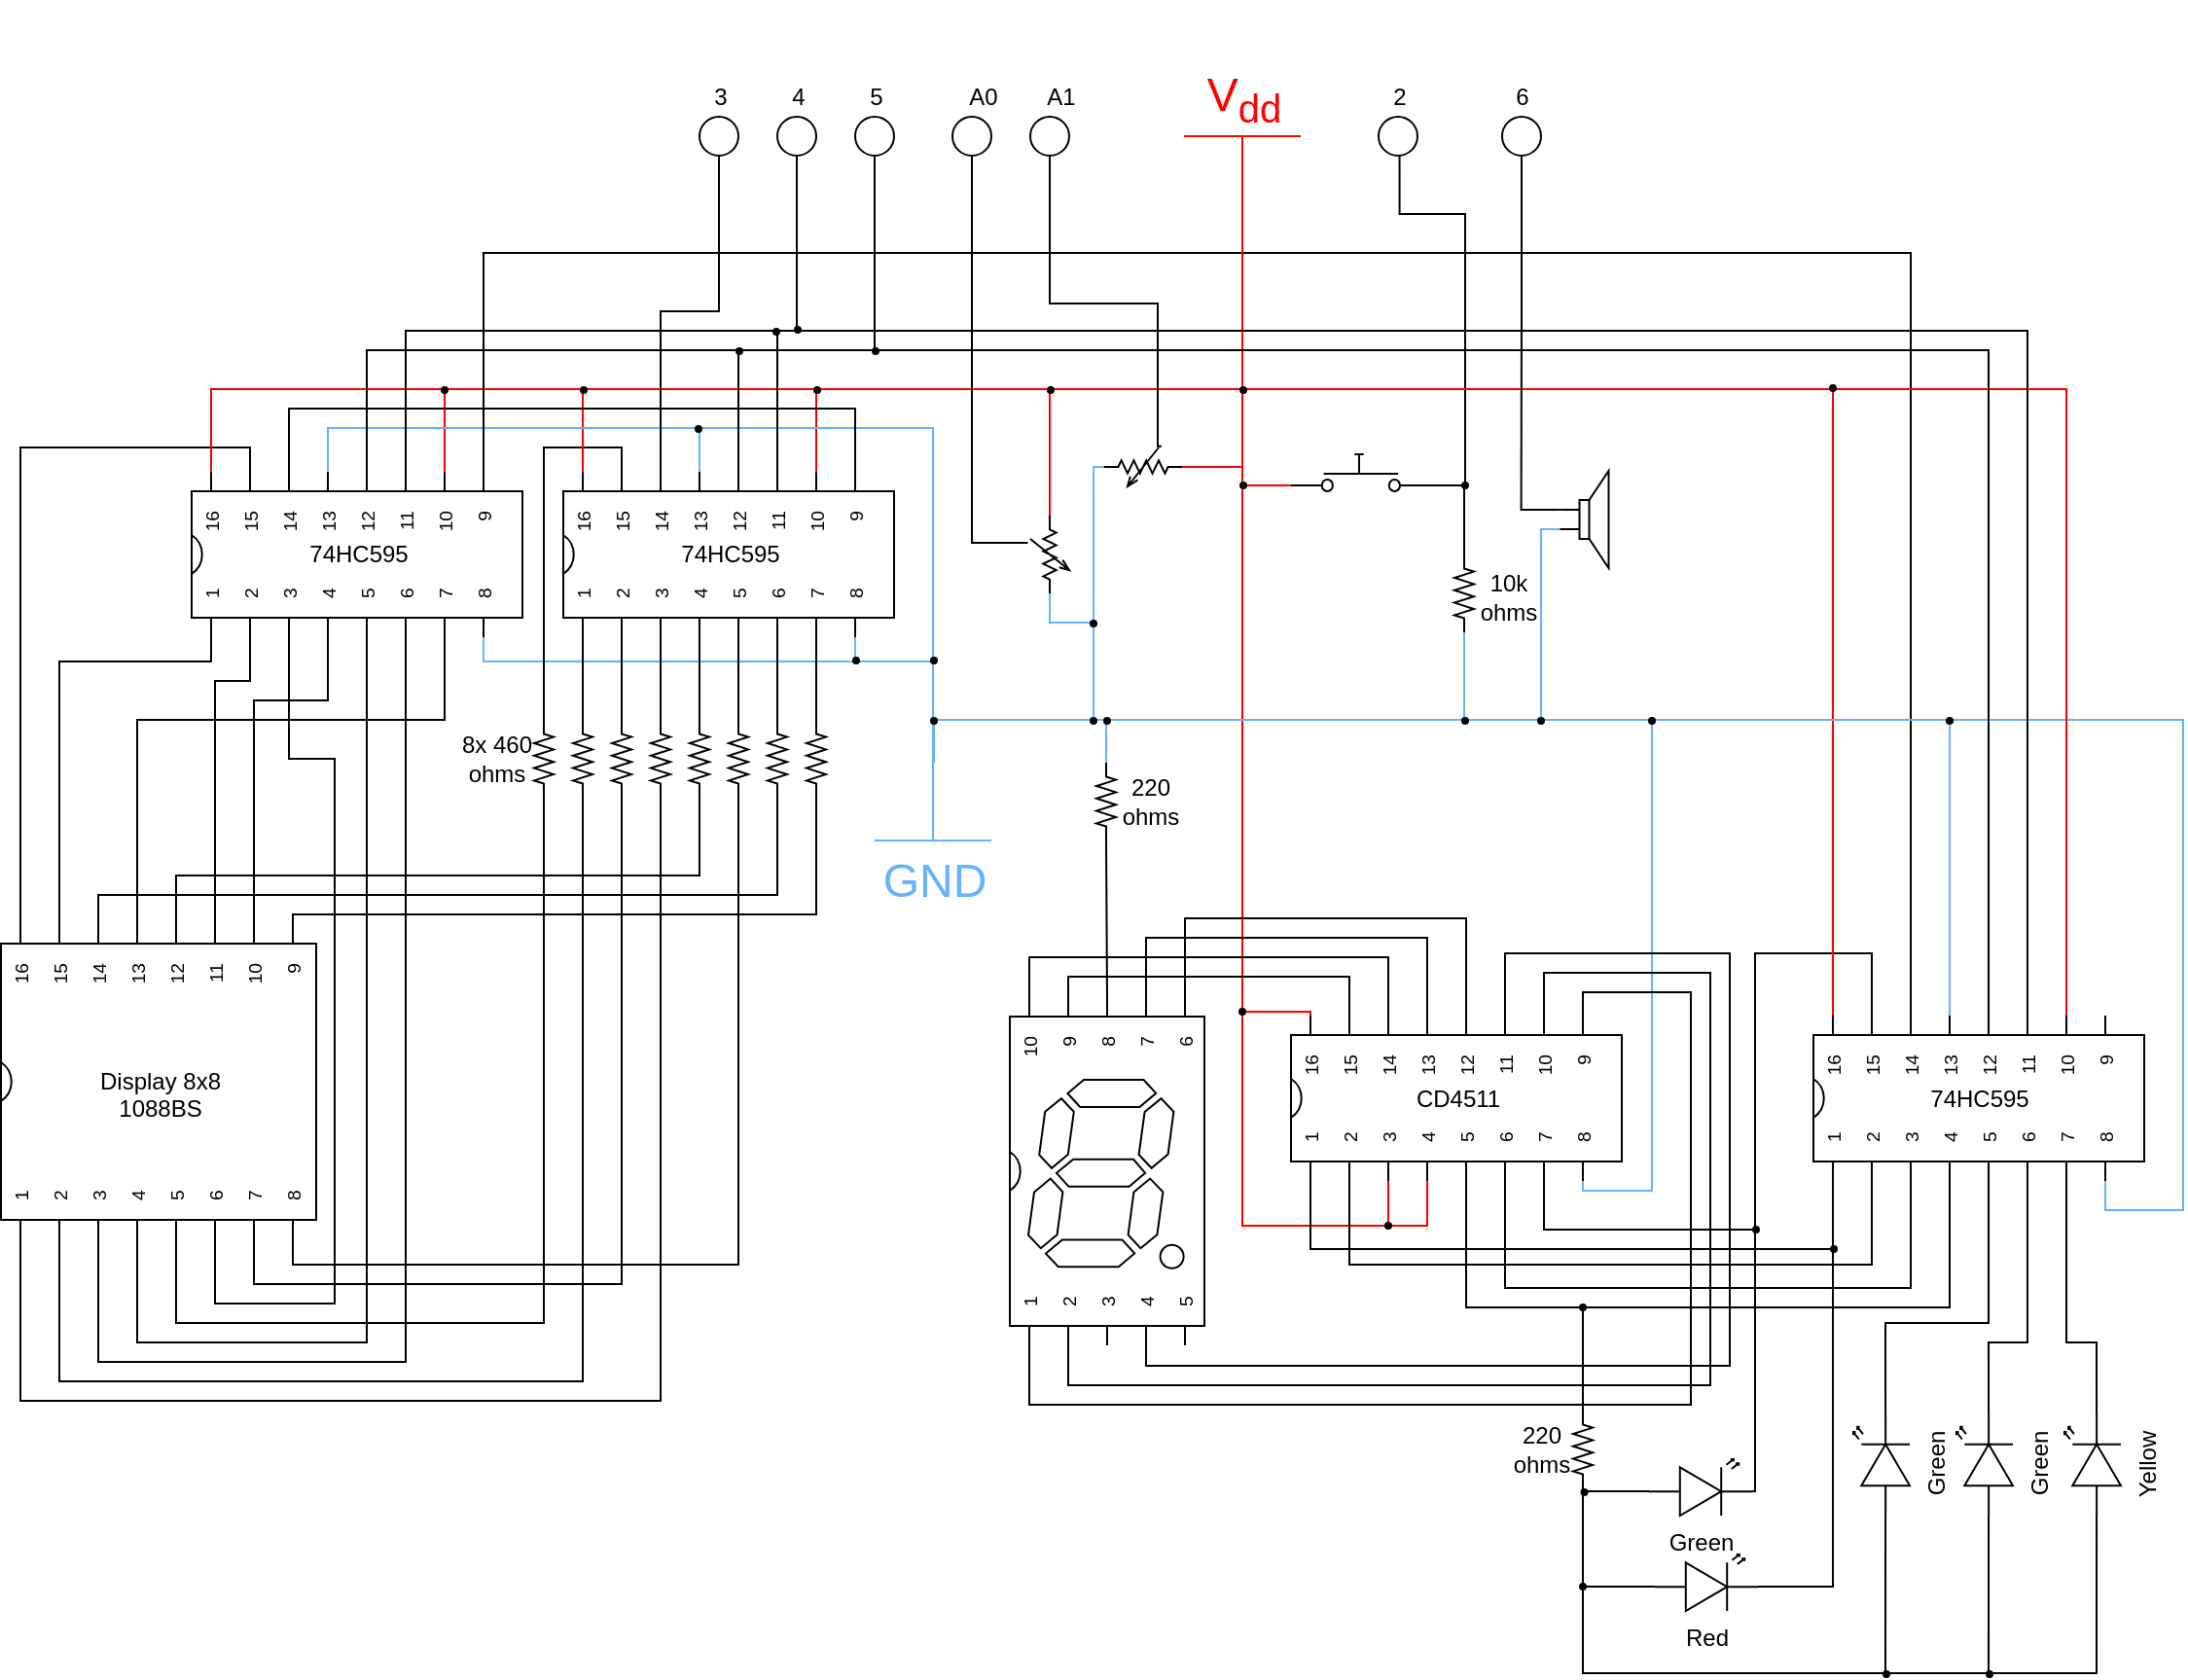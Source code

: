 <mxfile version="15.8.7" type="device"><diagram id="WAlq2ya5uPGr8nyrSccU" name="Page-1"><mxGraphModel dx="868" dy="563" grid="1" gridSize="10" guides="1" tooltips="1" connect="1" arrows="1" fold="1" page="1" pageScale="1" pageWidth="1169" pageHeight="827" math="0" shadow="0"><root><mxCell id="0"/><mxCell id="1" parent="0"/><mxCell id="eogSWXhkt7LI9q_eZwA6-8" style="edgeStyle=orthogonalEdgeStyle;rounded=0;orthogonalLoop=1;jettySize=auto;html=1;exitX=0.5;exitY=1;exitDx=0;exitDy=0;exitPerimeter=0;endArrow=none;endFill=0;entryX=0;entryY=0.6;entryDx=0;entryDy=0;entryPerimeter=0;strokeColor=#66B2FF;" edge="1" parent="1" source="hIVa_LFZMccntOHweYyd-11" target="eogSWXhkt7LI9q_eZwA6-1"><mxGeometry relative="1" as="geometry"><mxPoint x="527.5" y="432" as="targetPoint"/><Array as="points"><mxPoint x="518" y="400"/><mxPoint x="830" y="400"/><mxPoint x="830" y="302"/></Array><mxPoint x="1050" y="562" as="sourcePoint"/></mxGeometry></mxCell><mxCell id="hIVa_LFZMccntOHweYyd-4" value="" style="group" parent="1" vertex="1" connectable="0"><mxGeometry x="327.5" y="272.5" width="170" height="85" as="geometry"/></mxCell><mxCell id="hIVa_LFZMccntOHweYyd-1" value="" style="shadow=0;dashed=0;align=center;html=1;strokeWidth=1;shape=mxgraph.electrical.logic_gates.dual_inline_ic;labelNames=a,b,c,d,e,f,g,h,i,j,k,l,m,n,o,p,q,r,s,t;rotation=-90;flipH=1;flipV=1;direction=west;" parent="hIVa_LFZMccntOHweYyd-4" vertex="1"><mxGeometry x="42.5" y="-42.5" width="85" height="170" as="geometry"/></mxCell><mxCell id="hIVa_LFZMccntOHweYyd-3" value="&lt;span style=&quot;background-color: rgb(255 , 255 , 255)&quot;&gt;74HC595&lt;/span&gt;" style="text;html=1;align=center;verticalAlign=middle;resizable=0;points=[];autosize=1;strokeColor=none;fillColor=none;" parent="hIVa_LFZMccntOHweYyd-4" vertex="1"><mxGeometry x="50" y="32.5" width="70" height="20" as="geometry"/></mxCell><mxCell id="hIVa_LFZMccntOHweYyd-5" value="" style="group" parent="1" vertex="1" connectable="0"><mxGeometry x="136.5" y="272.5" width="170" height="85" as="geometry"/></mxCell><mxCell id="hIVa_LFZMccntOHweYyd-6" value="" style="shadow=0;dashed=0;align=center;html=1;strokeWidth=1;shape=mxgraph.electrical.logic_gates.dual_inline_ic;labelNames=a,b,c,d,e,f,g,h,i,j,k,l,m,n,o,p,q,r,s,t;rotation=-90;flipH=1;flipV=1;direction=west;" parent="hIVa_LFZMccntOHweYyd-5" vertex="1"><mxGeometry x="42.5" y="-42.5" width="85" height="170" as="geometry"/></mxCell><mxCell id="hIVa_LFZMccntOHweYyd-7" value="&lt;span style=&quot;background-color: rgb(255 , 255 , 255)&quot;&gt;74HC595&lt;/span&gt;" style="text;html=1;align=center;verticalAlign=middle;resizable=0;points=[];autosize=1;strokeColor=none;fillColor=none;" parent="hIVa_LFZMccntOHweYyd-5" vertex="1"><mxGeometry x="50" y="32.5" width="70" height="20" as="geometry"/></mxCell><mxCell id="hIVa_LFZMccntOHweYyd-42" style="edgeStyle=orthogonalEdgeStyle;rounded=0;orthogonalLoop=1;jettySize=auto;html=1;exitX=1;exitY=0;exitDx=0;exitDy=10;exitPerimeter=0;entryX=1;entryY=0;entryDx=0;entryDy=30;entryPerimeter=0;endArrow=none;endFill=0;" parent="1" source="hIVa_LFZMccntOHweYyd-9" target="hIVa_LFZMccntOHweYyd-6" edge="1"><mxGeometry relative="1" as="geometry"><Array as="points"><mxPoint x="49" y="260"/><mxPoint x="167" y="260"/></Array></mxGeometry></mxCell><mxCell id="hIVa_LFZMccntOHweYyd-43" style="edgeStyle=orthogonalEdgeStyle;rounded=0;orthogonalLoop=1;jettySize=auto;html=1;exitX=1;exitY=0;exitDx=0;exitDy=30;exitPerimeter=0;entryX=0;entryY=0;entryDx=0;entryDy=10;entryPerimeter=0;endArrow=none;endFill=0;" parent="1" source="hIVa_LFZMccntOHweYyd-9" target="hIVa_LFZMccntOHweYyd-6" edge="1"><mxGeometry relative="1" as="geometry"><Array as="points"><mxPoint x="69" y="370"/><mxPoint x="147" y="370"/></Array></mxGeometry></mxCell><mxCell id="hIVa_LFZMccntOHweYyd-44" style="edgeStyle=orthogonalEdgeStyle;rounded=0;orthogonalLoop=1;jettySize=auto;html=1;exitX=1;exitY=0;exitDx=0;exitDy=70;exitPerimeter=0;entryX=0;entryY=0;entryDx=0;entryDy=130;entryPerimeter=0;endArrow=none;endFill=0;" parent="1" source="hIVa_LFZMccntOHweYyd-9" target="hIVa_LFZMccntOHweYyd-6" edge="1"><mxGeometry relative="1" as="geometry"><Array as="points"><mxPoint x="109" y="400"/><mxPoint x="267" y="400"/></Array></mxGeometry></mxCell><mxCell id="hIVa_LFZMccntOHweYyd-45" style="edgeStyle=orthogonalEdgeStyle;rounded=0;orthogonalLoop=1;jettySize=auto;html=1;exitX=1;exitY=0;exitDx=0;exitDy=90;exitPerimeter=0;entryX=0;entryY=0.5;entryDx=0;entryDy=0;entryPerimeter=0;endArrow=none;endFill=0;" parent="1" source="hIVa_LFZMccntOHweYyd-9" target="hIVa_LFZMccntOHweYyd-17" edge="1"><mxGeometry relative="1" as="geometry"><Array as="points"><mxPoint x="129" y="480"/><mxPoint x="398" y="480"/></Array></mxGeometry></mxCell><mxCell id="hIVa_LFZMccntOHweYyd-47" style="edgeStyle=orthogonalEdgeStyle;rounded=0;orthogonalLoop=1;jettySize=auto;html=1;exitX=0;exitY=0;exitDx=0;exitDy=150;exitPerimeter=0;entryX=0;entryY=0.5;entryDx=0;entryDy=0;entryPerimeter=0;endArrow=none;endFill=0;" parent="1" source="hIVa_LFZMccntOHweYyd-9" target="hIVa_LFZMccntOHweYyd-15" edge="1"><mxGeometry relative="1" as="geometry"><Array as="points"><mxPoint x="189" y="680"/><mxPoint x="418" y="680"/></Array></mxGeometry></mxCell><mxCell id="hIVa_LFZMccntOHweYyd-48" style="edgeStyle=orthogonalEdgeStyle;rounded=0;orthogonalLoop=1;jettySize=auto;html=1;exitX=0;exitY=0;exitDx=0;exitDy=130;exitPerimeter=0;entryX=0;entryY=0.5;entryDx=0;entryDy=0;entryPerimeter=0;endArrow=none;endFill=0;" parent="1" source="hIVa_LFZMccntOHweYyd-9" target="hIVa_LFZMccntOHweYyd-18" edge="1"><mxGeometry relative="1" as="geometry"><Array as="points"><mxPoint x="169" y="690"/><mxPoint x="358" y="690"/></Array></mxGeometry></mxCell><mxCell id="hIVa_LFZMccntOHweYyd-49" style="edgeStyle=orthogonalEdgeStyle;rounded=0;orthogonalLoop=1;jettySize=auto;html=1;exitX=0;exitY=0;exitDx=0;exitDy=110;exitPerimeter=0;entryX=0;entryY=0;entryDx=0;entryDy=50;entryPerimeter=0;endArrow=none;endFill=0;" parent="1" source="hIVa_LFZMccntOHweYyd-9" target="hIVa_LFZMccntOHweYyd-6" edge="1"><mxGeometry relative="1" as="geometry"><Array as="points"><mxPoint x="149" y="700"/><mxPoint x="210" y="700"/><mxPoint x="210" y="420"/><mxPoint x="187" y="420"/></Array></mxGeometry></mxCell><mxCell id="hIVa_LFZMccntOHweYyd-50" style="edgeStyle=orthogonalEdgeStyle;rounded=0;orthogonalLoop=1;jettySize=auto;html=1;exitX=1;exitY=0;exitDx=0;exitDy=130;exitPerimeter=0;entryX=0;entryY=0;entryDx=0;entryDy=70;entryPerimeter=0;endArrow=none;endFill=0;" parent="1" source="hIVa_LFZMccntOHweYyd-9" target="hIVa_LFZMccntOHweYyd-6" edge="1"><mxGeometry relative="1" as="geometry"><Array as="points"><mxPoint x="169" y="390"/><mxPoint x="207" y="390"/></Array></mxGeometry></mxCell><mxCell id="hIVa_LFZMccntOHweYyd-51" style="edgeStyle=orthogonalEdgeStyle;rounded=0;orthogonalLoop=1;jettySize=auto;html=1;exitX=1;exitY=0;exitDx=0;exitDy=110;exitPerimeter=0;entryX=0;entryY=0;entryDx=0;entryDy=30;entryPerimeter=0;endArrow=none;endFill=0;" parent="1" source="hIVa_LFZMccntOHweYyd-9" target="hIVa_LFZMccntOHweYyd-6" edge="1"><mxGeometry relative="1" as="geometry"><Array as="points"><mxPoint x="149" y="380"/><mxPoint x="167" y="380"/></Array></mxGeometry></mxCell><mxCell id="hIVa_LFZMccntOHweYyd-52" style="edgeStyle=orthogonalEdgeStyle;rounded=0;orthogonalLoop=1;jettySize=auto;html=1;exitX=0;exitY=0;exitDx=0;exitDy=10;exitPerimeter=0;entryX=0;entryY=0.5;entryDx=0;entryDy=0;entryPerimeter=0;endArrow=none;endFill=0;" parent="1" source="hIVa_LFZMccntOHweYyd-9" target="hIVa_LFZMccntOHweYyd-16" edge="1"><mxGeometry relative="1" as="geometry"><Array as="points"><mxPoint x="49" y="750"/><mxPoint x="378" y="750"/></Array></mxGeometry></mxCell><mxCell id="hIVa_LFZMccntOHweYyd-53" style="edgeStyle=orthogonalEdgeStyle;rounded=0;orthogonalLoop=1;jettySize=auto;html=1;exitX=0;exitY=0;exitDx=0;exitDy=30;exitPerimeter=0;entryX=0;entryY=0.5;entryDx=0;entryDy=0;entryPerimeter=0;endArrow=none;endFill=0;" parent="1" source="hIVa_LFZMccntOHweYyd-9" target="hIVa_LFZMccntOHweYyd-20" edge="1"><mxGeometry relative="1" as="geometry"><Array as="points"><mxPoint x="69" y="740"/><mxPoint x="338" y="740"/></Array></mxGeometry></mxCell><mxCell id="hIVa_LFZMccntOHweYyd-54" style="edgeStyle=orthogonalEdgeStyle;rounded=0;orthogonalLoop=1;jettySize=auto;html=1;exitX=0;exitY=0;exitDx=0;exitDy=50;exitPerimeter=0;entryX=0;entryY=0;entryDx=0;entryDy=110;entryPerimeter=0;endArrow=none;endFill=0;" parent="1" source="hIVa_LFZMccntOHweYyd-9" target="hIVa_LFZMccntOHweYyd-6" edge="1"><mxGeometry relative="1" as="geometry"><Array as="points"><mxPoint x="89" y="730"/><mxPoint x="247" y="730"/></Array></mxGeometry></mxCell><mxCell id="hIVa_LFZMccntOHweYyd-55" style="edgeStyle=orthogonalEdgeStyle;rounded=0;orthogonalLoop=1;jettySize=auto;html=1;exitX=0;exitY=0;exitDx=0;exitDy=70;exitPerimeter=0;entryX=0;entryY=0;entryDx=0;entryDy=90;entryPerimeter=0;endArrow=none;endFill=0;" parent="1" source="hIVa_LFZMccntOHweYyd-9" target="hIVa_LFZMccntOHweYyd-6" edge="1"><mxGeometry relative="1" as="geometry"><Array as="points"><mxPoint x="109" y="720"/><mxPoint x="227" y="720"/></Array></mxGeometry></mxCell><mxCell id="hIVa_LFZMccntOHweYyd-10" value="" style="pointerEvents=1;verticalLabelPosition=bottom;shadow=0;dashed=0;align=center;html=1;verticalAlign=top;shape=mxgraph.electrical.resistors.resistor_2;labelBackgroundColor=none;rotation=-90;" parent="1" vertex="1"><mxGeometry x="437.5" y="415" width="40" height="10" as="geometry"/></mxCell><mxCell id="hIVa_LFZMccntOHweYyd-11" value="GND" style="pointerEvents=1;verticalLabelPosition=bottom;shadow=0;dashed=0;align=center;html=1;verticalAlign=top;shape=mxgraph.electrical.signal_sources.vss2;fontSize=24;flipV=1;labelBackgroundColor=none;strokeColor=#66B2FF;fontColor=#66B2FF;" parent="1" vertex="1"><mxGeometry x="487.5" y="422" width="60" height="40" as="geometry"/></mxCell><mxCell id="hIVa_LFZMccntOHweYyd-12" style="edgeStyle=orthogonalEdgeStyle;rounded=0;orthogonalLoop=1;jettySize=auto;html=1;exitX=0;exitY=0;exitDx=0;exitDy=150;exitPerimeter=0;entryX=0.5;entryY=1;entryDx=0;entryDy=0;entryPerimeter=0;endArrow=none;endFill=0;strokeColor=#66B2FF;" parent="1" source="hIVa_LFZMccntOHweYyd-1" target="hIVa_LFZMccntOHweYyd-11" edge="1"><mxGeometry relative="1" as="geometry"><Array as="points"><mxPoint x="477.5" y="370"/><mxPoint x="517.5" y="370"/></Array></mxGeometry></mxCell><mxCell id="hIVa_LFZMccntOHweYyd-13" style="edgeStyle=orthogonalEdgeStyle;rounded=0;orthogonalLoop=1;jettySize=auto;html=1;exitX=0;exitY=0;exitDx=0;exitDy=150;exitPerimeter=0;endArrow=none;endFill=0;entryX=0.5;entryY=1;entryDx=0;entryDy=0;entryPerimeter=0;strokeColor=#66B2FF;" parent="1" source="hIVa_LFZMccntOHweYyd-6" target="hIVa_LFZMccntOHweYyd-11" edge="1"><mxGeometry relative="1" as="geometry"><mxPoint x="557.5" y="400" as="targetPoint"/><Array as="points"><mxPoint x="286.5" y="370"/><mxPoint x="517.5" y="370"/></Array></mxGeometry></mxCell><mxCell id="hIVa_LFZMccntOHweYyd-40" style="edgeStyle=orthogonalEdgeStyle;rounded=0;orthogonalLoop=1;jettySize=auto;html=1;exitX=0;exitY=0.5;exitDx=0;exitDy=0;exitPerimeter=0;entryX=1;entryY=0;entryDx=0;entryDy=150;entryPerimeter=0;endArrow=none;endFill=0;" parent="1" source="hIVa_LFZMccntOHweYyd-10" target="hIVa_LFZMccntOHweYyd-9" edge="1"><mxGeometry relative="1" as="geometry"><Array as="points"><mxPoint x="458" y="500"/><mxPoint x="189" y="500"/></Array></mxGeometry></mxCell><mxCell id="hIVa_LFZMccntOHweYyd-41" style="edgeStyle=orthogonalEdgeStyle;rounded=0;orthogonalLoop=1;jettySize=auto;html=1;exitX=0;exitY=0.5;exitDx=0;exitDy=0;exitPerimeter=0;entryX=1;entryY=0;entryDx=0;entryDy=50;entryPerimeter=0;endArrow=none;endFill=0;" parent="1" source="hIVa_LFZMccntOHweYyd-14" target="hIVa_LFZMccntOHweYyd-9" edge="1"><mxGeometry relative="1" as="geometry"><Array as="points"><mxPoint x="438" y="490"/><mxPoint x="89" y="490"/></Array></mxGeometry></mxCell><mxCell id="hIVa_LFZMccntOHweYyd-14" value="" style="pointerEvents=1;verticalLabelPosition=bottom;shadow=0;dashed=0;align=center;html=1;verticalAlign=top;shape=mxgraph.electrical.resistors.resistor_2;labelBackgroundColor=none;rotation=-90;" parent="1" vertex="1"><mxGeometry x="417.5" y="415" width="40" height="10" as="geometry"/></mxCell><mxCell id="hIVa_LFZMccntOHweYyd-15" value="" style="pointerEvents=1;verticalLabelPosition=bottom;shadow=0;dashed=0;align=center;html=1;verticalAlign=top;shape=mxgraph.electrical.resistors.resistor_2;labelBackgroundColor=none;rotation=-90;" parent="1" vertex="1"><mxGeometry x="397.5" y="415" width="40" height="10" as="geometry"/></mxCell><mxCell id="hIVa_LFZMccntOHweYyd-16" value="" style="pointerEvents=1;verticalLabelPosition=bottom;shadow=0;dashed=0;align=center;html=1;verticalAlign=top;shape=mxgraph.electrical.resistors.resistor_2;labelBackgroundColor=none;rotation=-90;" parent="1" vertex="1"><mxGeometry x="357.5" y="415" width="40" height="10" as="geometry"/></mxCell><mxCell id="hIVa_LFZMccntOHweYyd-17" value="" style="pointerEvents=1;verticalLabelPosition=bottom;shadow=0;dashed=0;align=center;html=1;verticalAlign=top;shape=mxgraph.electrical.resistors.resistor_2;labelBackgroundColor=none;rotation=-90;" parent="1" vertex="1"><mxGeometry x="377.5" y="415" width="40" height="10" as="geometry"/></mxCell><mxCell id="hIVa_LFZMccntOHweYyd-18" value="" style="pointerEvents=1;verticalLabelPosition=bottom;shadow=0;dashed=0;align=center;html=1;verticalAlign=top;shape=mxgraph.electrical.resistors.resistor_2;labelBackgroundColor=none;rotation=-90;" parent="1" vertex="1"><mxGeometry x="337.5" y="415" width="40" height="10" as="geometry"/></mxCell><mxCell id="hIVa_LFZMccntOHweYyd-46" style="edgeStyle=orthogonalEdgeStyle;rounded=0;orthogonalLoop=1;jettySize=auto;html=1;exitX=0;exitY=0.5;exitDx=0;exitDy=0;exitPerimeter=0;entryX=0;entryY=0;entryDx=0;entryDy=90;entryPerimeter=0;endArrow=none;endFill=0;" parent="1" source="hIVa_LFZMccntOHweYyd-19" target="hIVa_LFZMccntOHweYyd-9" edge="1"><mxGeometry relative="1" as="geometry"><Array as="points"><mxPoint x="318" y="710"/><mxPoint x="129" y="710"/></Array></mxGeometry></mxCell><mxCell id="hIVa_LFZMccntOHweYyd-19" value="" style="pointerEvents=1;verticalLabelPosition=bottom;shadow=0;dashed=0;align=center;html=1;verticalAlign=top;shape=mxgraph.electrical.resistors.resistor_2;labelBackgroundColor=none;rotation=-90;" parent="1" vertex="1"><mxGeometry x="297.5" y="415" width="40" height="10" as="geometry"/></mxCell><mxCell id="hIVa_LFZMccntOHweYyd-20" value="" style="pointerEvents=1;verticalLabelPosition=bottom;shadow=0;dashed=0;align=center;html=1;verticalAlign=top;shape=mxgraph.electrical.resistors.resistor_2;labelBackgroundColor=none;rotation=-90;" parent="1" vertex="1"><mxGeometry x="317.5" y="415" width="40" height="10" as="geometry"/></mxCell><mxCell id="hIVa_LFZMccntOHweYyd-21" style="edgeStyle=orthogonalEdgeStyle;rounded=0;orthogonalLoop=1;jettySize=auto;html=1;exitX=0;exitY=0;exitDx=0;exitDy=130;exitPerimeter=0;entryX=1;entryY=0.5;entryDx=0;entryDy=0;entryPerimeter=0;endArrow=none;endFill=0;" parent="1" source="hIVa_LFZMccntOHweYyd-1" target="hIVa_LFZMccntOHweYyd-10" edge="1"><mxGeometry relative="1" as="geometry"/></mxCell><mxCell id="hIVa_LFZMccntOHweYyd-22" style="edgeStyle=orthogonalEdgeStyle;rounded=0;orthogonalLoop=1;jettySize=auto;html=1;exitX=0;exitY=0;exitDx=0;exitDy=110;exitPerimeter=0;entryX=1;entryY=0.5;entryDx=0;entryDy=0;entryPerimeter=0;endArrow=none;endFill=0;" parent="1" source="hIVa_LFZMccntOHweYyd-1" target="hIVa_LFZMccntOHweYyd-14" edge="1"><mxGeometry relative="1" as="geometry"/></mxCell><mxCell id="hIVa_LFZMccntOHweYyd-25" style="edgeStyle=orthogonalEdgeStyle;rounded=0;orthogonalLoop=1;jettySize=auto;html=1;exitX=0;exitY=0;exitDx=0;exitDy=90;exitPerimeter=0;entryX=1;entryY=0.5;entryDx=0;entryDy=0;entryPerimeter=0;endArrow=none;endFill=0;" parent="1" source="hIVa_LFZMccntOHweYyd-1" target="hIVa_LFZMccntOHweYyd-15" edge="1"><mxGeometry relative="1" as="geometry"/></mxCell><mxCell id="hIVa_LFZMccntOHweYyd-26" style="edgeStyle=orthogonalEdgeStyle;rounded=0;orthogonalLoop=1;jettySize=auto;html=1;exitX=0;exitY=0;exitDx=0;exitDy=70;exitPerimeter=0;entryX=1;entryY=0.5;entryDx=0;entryDy=0;entryPerimeter=0;endArrow=none;endFill=0;" parent="1" source="hIVa_LFZMccntOHweYyd-1" target="hIVa_LFZMccntOHweYyd-17" edge="1"><mxGeometry relative="1" as="geometry"/></mxCell><mxCell id="hIVa_LFZMccntOHweYyd-27" style="edgeStyle=orthogonalEdgeStyle;rounded=0;orthogonalLoop=1;jettySize=auto;html=1;exitX=0;exitY=0;exitDx=0;exitDy=50;exitPerimeter=0;entryX=1;entryY=0.5;entryDx=0;entryDy=0;entryPerimeter=0;endArrow=none;endFill=0;" parent="1" source="hIVa_LFZMccntOHweYyd-1" target="hIVa_LFZMccntOHweYyd-16" edge="1"><mxGeometry relative="1" as="geometry"/></mxCell><mxCell id="hIVa_LFZMccntOHweYyd-28" style="edgeStyle=orthogonalEdgeStyle;rounded=0;orthogonalLoop=1;jettySize=auto;html=1;exitX=0;exitY=0;exitDx=0;exitDy=30;exitPerimeter=0;entryX=1;entryY=0.5;entryDx=0;entryDy=0;entryPerimeter=0;endArrow=none;endFill=0;" parent="1" source="hIVa_LFZMccntOHweYyd-1" target="hIVa_LFZMccntOHweYyd-18" edge="1"><mxGeometry relative="1" as="geometry"/></mxCell><mxCell id="hIVa_LFZMccntOHweYyd-29" style="edgeStyle=orthogonalEdgeStyle;rounded=0;orthogonalLoop=1;jettySize=auto;html=1;exitX=0;exitY=0;exitDx=0;exitDy=10;exitPerimeter=0;entryX=1;entryY=0.5;entryDx=0;entryDy=0;entryPerimeter=0;endArrow=none;endFill=0;" parent="1" source="hIVa_LFZMccntOHweYyd-1" target="hIVa_LFZMccntOHweYyd-20" edge="1"><mxGeometry relative="1" as="geometry"/></mxCell><mxCell id="hIVa_LFZMccntOHweYyd-30" style="edgeStyle=orthogonalEdgeStyle;rounded=0;orthogonalLoop=1;jettySize=auto;html=1;exitX=1;exitY=0;exitDx=0;exitDy=30;exitPerimeter=0;entryX=1;entryY=0.5;entryDx=0;entryDy=0;entryPerimeter=0;endArrow=none;endFill=0;" parent="1" source="hIVa_LFZMccntOHweYyd-1" target="hIVa_LFZMccntOHweYyd-19" edge="1"><mxGeometry relative="1" as="geometry"><Array as="points"><mxPoint x="358" y="260"/><mxPoint x="318" y="260"/></Array></mxGeometry></mxCell><mxCell id="hIVa_LFZMccntOHweYyd-32" style="edgeStyle=orthogonalEdgeStyle;rounded=0;orthogonalLoop=1;jettySize=auto;html=1;exitX=0.5;exitY=0;exitDx=0;exitDy=0;exitPerimeter=0;entryX=1;entryY=0;entryDx=0;entryDy=130;entryPerimeter=0;endArrow=none;endFill=0;strokeColor=#FF0000;" parent="1" source="-0f09e0QBO-piiXvDuSQ-41" target="hIVa_LFZMccntOHweYyd-1" edge="1"><mxGeometry relative="1" as="geometry"><Array as="points"><mxPoint x="676.5" y="230"/><mxPoint x="457.5" y="230"/></Array></mxGeometry></mxCell><mxCell id="hIVa_LFZMccntOHweYyd-34" style="edgeStyle=orthogonalEdgeStyle;rounded=0;orthogonalLoop=1;jettySize=auto;html=1;exitX=1;exitY=0;exitDx=0;exitDy=130;exitPerimeter=0;entryX=0.5;entryY=0;entryDx=0;entryDy=0;entryPerimeter=0;endArrow=none;endFill=0;strokeColor=#FF0000;" parent="1" source="hIVa_LFZMccntOHweYyd-6" target="-0f09e0QBO-piiXvDuSQ-41" edge="1"><mxGeometry relative="1" as="geometry"><Array as="points"><mxPoint x="266.5" y="230"/><mxPoint x="676.5" y="230"/></Array></mxGeometry></mxCell><mxCell id="hIVa_LFZMccntOHweYyd-35" style="edgeStyle=orthogonalEdgeStyle;rounded=0;orthogonalLoop=1;jettySize=auto;html=1;exitX=1;exitY=0;exitDx=0;exitDy=10;exitPerimeter=0;endArrow=none;endFill=0;entryX=0.5;entryY=0;entryDx=0;entryDy=0;entryPerimeter=0;strokeColor=#FF0000;" parent="1" source="hIVa_LFZMccntOHweYyd-1" target="-0f09e0QBO-piiXvDuSQ-41" edge="1"><mxGeometry relative="1" as="geometry"><mxPoint x="597.5" y="170" as="targetPoint"/><Array as="points"><mxPoint x="337.5" y="230"/><mxPoint x="676.5" y="230"/></Array></mxGeometry></mxCell><mxCell id="hIVa_LFZMccntOHweYyd-36" style="edgeStyle=orthogonalEdgeStyle;rounded=0;orthogonalLoop=1;jettySize=auto;html=1;exitX=1;exitY=0;exitDx=0;exitDy=10;exitPerimeter=0;entryX=0.5;entryY=0;entryDx=0;entryDy=0;entryPerimeter=0;endArrow=none;endFill=0;strokeColor=#FF0000;" parent="1" source="hIVa_LFZMccntOHweYyd-6" target="-0f09e0QBO-piiXvDuSQ-41" edge="1"><mxGeometry relative="1" as="geometry"><Array as="points"><mxPoint x="146.5" y="230"/><mxPoint x="676.5" y="230"/></Array></mxGeometry></mxCell><mxCell id="hIVa_LFZMccntOHweYyd-38" style="edgeStyle=orthogonalEdgeStyle;rounded=0;orthogonalLoop=1;jettySize=auto;html=1;exitX=1;exitY=0;exitDx=0;exitDy=70;exitPerimeter=0;entryX=0.5;entryY=1;entryDx=0;entryDy=0;entryPerimeter=0;endArrow=none;endFill=0;strokeColor=#66B2FF;" parent="1" source="hIVa_LFZMccntOHweYyd-1" target="hIVa_LFZMccntOHweYyd-11" edge="1"><mxGeometry relative="1" as="geometry"><Array as="points"><mxPoint x="398" y="250"/><mxPoint x="518" y="250"/></Array></mxGeometry></mxCell><mxCell id="hIVa_LFZMccntOHweYyd-39" style="edgeStyle=orthogonalEdgeStyle;rounded=0;orthogonalLoop=1;jettySize=auto;html=1;exitX=1;exitY=0;exitDx=0;exitDy=70;exitPerimeter=0;entryX=1;entryY=0;entryDx=0;entryDy=70;entryPerimeter=0;endArrow=none;endFill=0;strokeColor=#66B2FF;" parent="1" source="hIVa_LFZMccntOHweYyd-6" target="hIVa_LFZMccntOHweYyd-1" edge="1"><mxGeometry relative="1" as="geometry"><Array as="points"><mxPoint x="206.5" y="250"/><mxPoint x="397.5" y="250"/></Array></mxGeometry></mxCell><mxCell id="hIVa_LFZMccntOHweYyd-63" style="edgeStyle=orthogonalEdgeStyle;rounded=0;orthogonalLoop=1;jettySize=auto;html=1;exitX=0.5;exitY=1;exitDx=0;exitDy=0;entryX=1;entryY=0;entryDx=0;entryDy=110;entryPerimeter=0;endArrow=none;endFill=0;" parent="1" source="hIVa_LFZMccntOHweYyd-56" target="hIVa_LFZMccntOHweYyd-6" edge="1"><mxGeometry relative="1" as="geometry"><Array as="points"><mxPoint x="447.5" y="200"/><mxPoint x="246.5" y="200"/></Array></mxGeometry></mxCell><mxCell id="hIVa_LFZMccntOHweYyd-64" style="edgeStyle=orthogonalEdgeStyle;rounded=0;orthogonalLoop=1;jettySize=auto;html=1;exitX=0.5;exitY=1;exitDx=0;exitDy=0;entryX=1;entryY=0;entryDx=0;entryDy=110;entryPerimeter=0;endArrow=none;endFill=0;" parent="1" source="hIVa_LFZMccntOHweYyd-56" target="hIVa_LFZMccntOHweYyd-1" edge="1"><mxGeometry relative="1" as="geometry"><Array as="points"><mxPoint x="447.5" y="200"/><mxPoint x="437.5" y="200"/></Array></mxGeometry></mxCell><mxCell id="hIVa_LFZMccntOHweYyd-67" style="edgeStyle=orthogonalEdgeStyle;rounded=0;orthogonalLoop=1;jettySize=auto;html=1;exitX=0.5;exitY=1;exitDx=0;exitDy=0;entryX=1;entryY=0;entryDx=0;entryDy=50;entryPerimeter=0;endArrow=none;endFill=0;" parent="1" source="hIVa_LFZMccntOHweYyd-57" target="hIVa_LFZMccntOHweYyd-1" edge="1"><mxGeometry relative="1" as="geometry"><Array as="points"><mxPoint x="407.5" y="190"/><mxPoint x="377.5" y="190"/></Array></mxGeometry></mxCell><mxCell id="hIVa_LFZMccntOHweYyd-60" style="edgeStyle=orthogonalEdgeStyle;rounded=0;orthogonalLoop=1;jettySize=auto;html=1;exitX=0.5;exitY=1;exitDx=0;exitDy=0;entryX=1;entryY=0;entryDx=0;entryDy=90;entryPerimeter=0;endArrow=none;endFill=0;" parent="1" source="hIVa_LFZMccntOHweYyd-58" target="hIVa_LFZMccntOHweYyd-1" edge="1"><mxGeometry relative="1" as="geometry"><Array as="points"><mxPoint x="487.5" y="210"/><mxPoint x="417.5" y="210"/></Array></mxGeometry></mxCell><mxCell id="hIVa_LFZMccntOHweYyd-61" style="edgeStyle=orthogonalEdgeStyle;rounded=0;orthogonalLoop=1;jettySize=auto;html=1;exitX=0.5;exitY=1;exitDx=0;exitDy=0;entryX=1;entryY=0;entryDx=0;entryDy=90;entryPerimeter=0;endArrow=none;endFill=0;" parent="1" source="hIVa_LFZMccntOHweYyd-58" target="hIVa_LFZMccntOHweYyd-6" edge="1"><mxGeometry relative="1" as="geometry"><Array as="points"><mxPoint x="487.5" y="210"/><mxPoint x="226.5" y="210"/></Array></mxGeometry></mxCell><mxCell id="hIVa_LFZMccntOHweYyd-68" style="edgeStyle=orthogonalEdgeStyle;rounded=0;orthogonalLoop=1;jettySize=auto;html=1;exitX=1;exitY=0;exitDx=0;exitDy=150;exitPerimeter=0;entryX=1;entryY=0;entryDx=0;entryDy=50;entryPerimeter=0;endArrow=none;endFill=0;" parent="1" source="hIVa_LFZMccntOHweYyd-1" target="hIVa_LFZMccntOHweYyd-6" edge="1"><mxGeometry relative="1" as="geometry"><Array as="points"><mxPoint x="477.5" y="240"/><mxPoint x="186.5" y="240"/></Array></mxGeometry></mxCell><mxCell id="buIrTmSZ2sm0ezfgl0Va-7" style="edgeStyle=orthogonalEdgeStyle;rounded=0;orthogonalLoop=1;jettySize=auto;html=1;entryX=0.5;entryY=0;entryDx=0;entryDy=0;entryPerimeter=0;endArrow=none;endFill=0;exitX=0;exitY=0.5;exitDx=0;exitDy=0;exitPerimeter=0;strokeColor=#FF0000;" parent="1" source="buIrTmSZ2sm0ezfgl0Va-2" target="-0f09e0QBO-piiXvDuSQ-41" edge="1"><mxGeometry relative="1" as="geometry"><Array as="points"><mxPoint x="644" y="270"/><mxPoint x="677" y="270"/></Array><mxPoint x="650" y="310" as="sourcePoint"/></mxGeometry></mxCell><mxCell id="buIrTmSZ2sm0ezfgl0Va-9" style="edgeStyle=orthogonalEdgeStyle;rounded=0;orthogonalLoop=1;jettySize=auto;html=1;entryX=0.5;entryY=1;entryDx=0;entryDy=0;entryPerimeter=0;endArrow=none;endFill=0;exitX=1;exitY=0.5;exitDx=0;exitDy=0;exitPerimeter=0;strokeColor=#66B2FF;" parent="1" source="buIrTmSZ2sm0ezfgl0Va-2" target="hIVa_LFZMccntOHweYyd-11" edge="1"><mxGeometry relative="1" as="geometry"><Array as="points"><mxPoint x="600" y="270"/><mxPoint x="600" y="400"/><mxPoint x="517" y="400"/></Array><mxPoint x="640" y="380" as="sourcePoint"/></mxGeometry></mxCell><mxCell id="buIrTmSZ2sm0ezfgl0Va-2" value="" style="pointerEvents=1;verticalLabelPosition=bottom;shadow=0;dashed=0;align=center;fillColor=#ffffff;html=1;verticalAlign=top;strokeWidth=1;shape=mxgraph.electrical.resistors.variable_resistor_2;rotation=-180;" parent="1" vertex="1"><mxGeometry x="605.5" y="260" width="40" height="20" as="geometry"/></mxCell><mxCell id="buIrTmSZ2sm0ezfgl0Va-6" style="edgeStyle=orthogonalEdgeStyle;rounded=0;orthogonalLoop=1;jettySize=auto;html=1;exitX=0;exitY=0.5;exitDx=0;exitDy=0;exitPerimeter=0;entryX=0.5;entryY=0;entryDx=0;entryDy=0;entryPerimeter=0;endArrow=none;endFill=0;strokeColor=#FF0000;" parent="1" source="buIrTmSZ2sm0ezfgl0Va-3" target="-0f09e0QBO-piiXvDuSQ-41" edge="1"><mxGeometry relative="1" as="geometry"><Array as="points"><mxPoint x="578" y="230"/><mxPoint x="677" y="230"/></Array></mxGeometry></mxCell><mxCell id="buIrTmSZ2sm0ezfgl0Va-8" style="edgeStyle=orthogonalEdgeStyle;rounded=0;orthogonalLoop=1;jettySize=auto;html=1;exitX=1;exitY=0.5;exitDx=0;exitDy=0;exitPerimeter=0;entryX=0.5;entryY=1;entryDx=0;entryDy=0;entryPerimeter=0;endArrow=none;endFill=0;strokeColor=#66B2FF;" parent="1" source="buIrTmSZ2sm0ezfgl0Va-3" target="hIVa_LFZMccntOHweYyd-11" edge="1"><mxGeometry relative="1" as="geometry"><Array as="points"><mxPoint x="577" y="350"/><mxPoint x="600" y="350"/><mxPoint x="600" y="400"/><mxPoint x="517" y="400"/></Array></mxGeometry></mxCell><mxCell id="buIrTmSZ2sm0ezfgl0Va-3" value="" style="pointerEvents=1;verticalLabelPosition=bottom;shadow=0;dashed=0;align=center;fillColor=#ffffff;html=1;verticalAlign=top;strokeWidth=1;shape=mxgraph.electrical.resistors.variable_resistor_2;rotation=90;" parent="1" vertex="1"><mxGeometry x="557.5" y="305" width="40" height="20" as="geometry"/></mxCell><mxCell id="buIrTmSZ2sm0ezfgl0Va-10" value="" style="group" parent="1" vertex="1" connectable="0"><mxGeometry x="477.5" y="70" width="20" height="40" as="geometry"/></mxCell><mxCell id="hIVa_LFZMccntOHweYyd-58" value="" style="verticalLabelPosition=bottom;shadow=0;dashed=0;align=center;html=1;verticalAlign=top;strokeWidth=1;shape=ellipse;perimeter=ellipsePerimeter;labelBackgroundColor=none;" parent="buIrTmSZ2sm0ezfgl0Va-10" vertex="1"><mxGeometry y="20" width="20" height="20" as="geometry"/></mxCell><mxCell id="hIVa_LFZMccntOHweYyd-62" value="5" style="text;html=1;align=center;verticalAlign=middle;resizable=0;points=[];autosize=1;strokeColor=none;fillColor=none;" parent="buIrTmSZ2sm0ezfgl0Va-10" vertex="1"><mxGeometry width="20" height="20" as="geometry"/></mxCell><mxCell id="buIrTmSZ2sm0ezfgl0Va-11" value="" style="group" parent="1" vertex="1" connectable="0"><mxGeometry x="437.5" y="70" width="20" height="40" as="geometry"/></mxCell><mxCell id="hIVa_LFZMccntOHweYyd-56" value="" style="verticalLabelPosition=bottom;shadow=0;dashed=0;align=center;html=1;verticalAlign=top;strokeWidth=1;shape=ellipse;perimeter=ellipsePerimeter;labelBackgroundColor=none;" parent="buIrTmSZ2sm0ezfgl0Va-11" vertex="1"><mxGeometry y="20" width="20" height="20" as="geometry"/></mxCell><mxCell id="hIVa_LFZMccntOHweYyd-65" value="4" style="text;html=1;align=center;verticalAlign=middle;resizable=0;points=[];autosize=1;strokeColor=none;fillColor=none;" parent="buIrTmSZ2sm0ezfgl0Va-11" vertex="1"><mxGeometry width="20" height="20" as="geometry"/></mxCell><mxCell id="buIrTmSZ2sm0ezfgl0Va-12" value="" style="group" parent="1" vertex="1" connectable="0"><mxGeometry x="397.5" y="70" width="20" height="40" as="geometry"/></mxCell><mxCell id="hIVa_LFZMccntOHweYyd-57" value="" style="verticalLabelPosition=bottom;shadow=0;dashed=0;align=center;html=1;verticalAlign=top;strokeWidth=1;shape=ellipse;perimeter=ellipsePerimeter;labelBackgroundColor=none;" parent="buIrTmSZ2sm0ezfgl0Va-12" vertex="1"><mxGeometry y="20" width="20" height="20" as="geometry"/></mxCell><mxCell id="hIVa_LFZMccntOHweYyd-66" value="3" style="text;html=1;align=center;verticalAlign=middle;resizable=0;points=[];autosize=1;strokeColor=none;fillColor=none;" parent="buIrTmSZ2sm0ezfgl0Va-12" vertex="1"><mxGeometry width="20" height="20" as="geometry"/></mxCell><mxCell id="buIrTmSZ2sm0ezfgl0Va-13" value="" style="group" parent="1" vertex="1" connectable="0"><mxGeometry x="527.5" y="70" width="30" height="40" as="geometry"/></mxCell><mxCell id="buIrTmSZ2sm0ezfgl0Va-14" value="" style="verticalLabelPosition=bottom;shadow=0;dashed=0;align=center;html=1;verticalAlign=top;strokeWidth=1;shape=ellipse;perimeter=ellipsePerimeter;labelBackgroundColor=none;" parent="buIrTmSZ2sm0ezfgl0Va-13" vertex="1"><mxGeometry y="20" width="20" height="20" as="geometry"/></mxCell><mxCell id="buIrTmSZ2sm0ezfgl0Va-15" value="A0" style="text;html=1;align=center;verticalAlign=middle;resizable=0;points=[];autosize=1;strokeColor=none;fillColor=none;" parent="buIrTmSZ2sm0ezfgl0Va-13" vertex="1"><mxGeometry width="30" height="20" as="geometry"/></mxCell><mxCell id="buIrTmSZ2sm0ezfgl0Va-16" value="" style="group" parent="1" vertex="1" connectable="0"><mxGeometry x="567.5" y="70" width="30" height="40" as="geometry"/></mxCell><mxCell id="buIrTmSZ2sm0ezfgl0Va-17" value="" style="verticalLabelPosition=bottom;shadow=0;dashed=0;align=center;html=1;verticalAlign=top;strokeWidth=1;shape=ellipse;perimeter=ellipsePerimeter;labelBackgroundColor=none;" parent="buIrTmSZ2sm0ezfgl0Va-16" vertex="1"><mxGeometry y="20" width="20" height="20" as="geometry"/></mxCell><mxCell id="buIrTmSZ2sm0ezfgl0Va-18" value="A1" style="text;html=1;align=center;verticalAlign=middle;resizable=0;points=[];autosize=1;strokeColor=none;fillColor=none;" parent="buIrTmSZ2sm0ezfgl0Va-16" vertex="1"><mxGeometry width="30" height="20" as="geometry"/></mxCell><mxCell id="buIrTmSZ2sm0ezfgl0Va-20" style="edgeStyle=orthogonalEdgeStyle;rounded=0;orthogonalLoop=1;jettySize=auto;html=1;exitX=0.5;exitY=1;exitDx=0;exitDy=0;entryX=0.263;entryY=1.029;entryDx=0;entryDy=0;entryPerimeter=0;endArrow=none;endFill=0;" parent="1" source="buIrTmSZ2sm0ezfgl0Va-17" target="buIrTmSZ2sm0ezfgl0Va-2" edge="1"><mxGeometry relative="1" as="geometry"><Array as="points"><mxPoint x="578" y="186"/><mxPoint x="633" y="186"/></Array></mxGeometry></mxCell><mxCell id="buIrTmSZ2sm0ezfgl0Va-21" style="edgeStyle=orthogonalEdgeStyle;rounded=0;orthogonalLoop=1;jettySize=auto;html=1;exitX=0.5;exitY=1;exitDx=0;exitDy=0;entryX=0.35;entryY=1.064;entryDx=0;entryDy=0;entryPerimeter=0;endArrow=none;endFill=0;" parent="1" source="buIrTmSZ2sm0ezfgl0Va-14" target="buIrTmSZ2sm0ezfgl0Va-3" edge="1"><mxGeometry relative="1" as="geometry"><Array as="points"><mxPoint x="538" y="309"/></Array></mxGeometry></mxCell><mxCell id="eflCW-J4mFo0VuX-N2Ev-3" value="" style="group" parent="1" vertex="1" connectable="0"><mxGeometry x="97" y="30" width="179" height="100" as="geometry"/></mxCell><mxCell id="eflCW-J4mFo0VuX-N2Ev-8" style="edgeStyle=orthogonalEdgeStyle;rounded=0;orthogonalLoop=1;jettySize=auto;html=1;exitX=1;exitY=0.5;exitDx=0;exitDy=0;exitPerimeter=0;entryX=0.5;entryY=1;entryDx=0;entryDy=0;entryPerimeter=0;endArrow=none;endFill=0;strokeColor=#66B2FF;" parent="1" source="eflCW-J4mFo0VuX-N2Ev-9" target="hIVa_LFZMccntOHweYyd-11" edge="1"><mxGeometry relative="1" as="geometry"><Array as="points"><mxPoint x="607" y="400"/><mxPoint x="517" y="400"/></Array></mxGeometry></mxCell><mxCell id="eflCW-J4mFo0VuX-N2Ev-9" value="" style="pointerEvents=1;verticalLabelPosition=bottom;shadow=0;dashed=0;align=center;html=1;verticalAlign=top;shape=mxgraph.electrical.resistors.resistor_2;labelBackgroundColor=none;rotation=-90;" parent="1" vertex="1"><mxGeometry x="586.5" y="437" width="40" height="10" as="geometry"/></mxCell><mxCell id="eflCW-J4mFo0VuX-N2Ev-10" style="edgeStyle=orthogonalEdgeStyle;rounded=0;orthogonalLoop=1;jettySize=auto;html=1;exitX=1;exitY=0;exitDx=0;exitDy=50;exitPerimeter=0;entryX=0;entryY=0.5;entryDx=0;entryDy=0;entryPerimeter=0;endArrow=none;endFill=0;" parent="1" source="eflCW-J4mFo0VuX-N2Ev-2" target="eflCW-J4mFo0VuX-N2Ev-9" edge="1"><mxGeometry relative="1" as="geometry"><mxPoint x="627.5" y="635" as="sourcePoint"/><mxPoint x="527.5" y="427" as="targetPoint"/><Array as="points"><mxPoint x="606.5" y="543"/></Array></mxGeometry></mxCell><mxCell id="-0f09e0QBO-piiXvDuSQ-59" style="edgeStyle=orthogonalEdgeStyle;rounded=0;orthogonalLoop=1;jettySize=auto;html=1;exitX=1;exitY=0.84;exitDx=0;exitDy=0;exitPerimeter=0;entryX=0.5;entryY=1;entryDx=0;entryDy=0;endArrow=none;endFill=0;" parent="1" edge="1"><mxGeometry relative="1" as="geometry"><Array as="points"><mxPoint x="791" y="280"/><mxPoint x="791" y="140"/><mxPoint x="757" y="140"/></Array><mxPoint x="772.448" y="279.517" as="sourcePoint"/><mxPoint x="757.276" y="109.862" as="targetPoint"/></mxGeometry></mxCell><mxCell id="-0f09e0QBO-piiXvDuSQ-61" style="edgeStyle=orthogonalEdgeStyle;rounded=0;orthogonalLoop=1;jettySize=auto;html=1;exitX=0;exitY=0.84;exitDx=0;exitDy=0;exitPerimeter=0;entryX=0.5;entryY=0;entryDx=0;entryDy=0;entryPerimeter=0;endArrow=none;endFill=0;strokeColor=#FF0000;" parent="1" source="OoQ6KTClx0PfShwjAwXe-2" target="-0f09e0QBO-piiXvDuSQ-41" edge="1"><mxGeometry relative="1" as="geometry"/></mxCell><mxCell id="OoQ6KTClx0PfShwjAwXe-2" value="" style="pointerEvents=1;verticalLabelPosition=bottom;shadow=0;dashed=0;align=center;fillColor=#ffffff;html=1;verticalAlign=top;strokeWidth=1;shape=mxgraph.electrical.electro-mechanical.push_switch_no;rotation=0;" parent="1" vertex="1"><mxGeometry x="701.5" y="263.5" width="70" height="19" as="geometry"/></mxCell><mxCell id="-0f09e0QBO-piiXvDuSQ-41" value="V&lt;sub&gt;dd&lt;/sub&gt;" style="verticalLabelPosition=top;verticalAlign=bottom;shape=mxgraph.electrical.signal_sources.vdd;shadow=0;dashed=0;align=center;strokeWidth=1;fontSize=24;html=1;flipV=1;labelBackgroundColor=none;fontColor=#FF0000;strokeColor=#FF0000;" parent="1" vertex="1"><mxGeometry x="646.5" y="100" width="60" height="40" as="geometry"/></mxCell><mxCell id="-0f09e0QBO-piiXvDuSQ-43" style="edgeStyle=orthogonalEdgeStyle;rounded=0;orthogonalLoop=1;jettySize=auto;html=1;exitX=0;exitY=0;exitDx=0;exitDy=150;exitPerimeter=0;entryX=0.5;entryY=1;entryDx=0;entryDy=0;entryPerimeter=0;endArrow=none;endFill=0;strokeColor=#66B2FF;" parent="1" source="eflCW-J4mFo0VuX-N2Ev-6" target="hIVa_LFZMccntOHweYyd-11" edge="1"><mxGeometry relative="1" as="geometry"><Array as="points"><mxPoint x="851" y="642"/><mxPoint x="887" y="642"/><mxPoint x="887" y="400"/><mxPoint x="517" y="400"/></Array></mxGeometry></mxCell><mxCell id="-0f09e0QBO-piiXvDuSQ-44" style="edgeStyle=orthogonalEdgeStyle;rounded=0;orthogonalLoop=1;jettySize=auto;html=1;exitX=0;exitY=0;exitDx=0;exitDy=50;exitPerimeter=0;entryX=0.5;entryY=0;entryDx=0;entryDy=0;entryPerimeter=0;endArrow=none;endFill=0;strokeColor=#FF0000;" parent="1" source="eflCW-J4mFo0VuX-N2Ev-6" target="-0f09e0QBO-piiXvDuSQ-41" edge="1"><mxGeometry relative="1" as="geometry"><Array as="points"><mxPoint x="751" y="660"/><mxPoint x="677" y="660"/></Array></mxGeometry></mxCell><mxCell id="-0f09e0QBO-piiXvDuSQ-45" style="edgeStyle=orthogonalEdgeStyle;rounded=0;orthogonalLoop=1;jettySize=auto;html=1;exitX=0;exitY=0;exitDx=0;exitDy=70;exitPerimeter=0;endArrow=none;endFill=0;entryX=0.5;entryY=0;entryDx=0;entryDy=0;entryPerimeter=0;strokeColor=#FF0000;" parent="1" source="eflCW-J4mFo0VuX-N2Ev-6" target="-0f09e0QBO-piiXvDuSQ-41" edge="1"><mxGeometry relative="1" as="geometry"><mxPoint x="777.5" y="150" as="targetPoint"/><Array as="points"><mxPoint x="771" y="660"/><mxPoint x="677" y="660"/></Array></mxGeometry></mxCell><mxCell id="-0f09e0QBO-piiXvDuSQ-54" value="" style="group" parent="1" vertex="1" connectable="0"><mxGeometry x="746.5" y="70" width="25" height="40" as="geometry"/></mxCell><mxCell id="-0f09e0QBO-piiXvDuSQ-55" value="" style="group" parent="-0f09e0QBO-piiXvDuSQ-54" vertex="1" connectable="0"><mxGeometry width="25" height="40" as="geometry"/></mxCell><mxCell id="-0f09e0QBO-piiXvDuSQ-56" value="" style="group" parent="-0f09e0QBO-piiXvDuSQ-55" vertex="1" connectable="0"><mxGeometry width="25" height="40" as="geometry"/></mxCell><mxCell id="-0f09e0QBO-piiXvDuSQ-57" value="" style="verticalLabelPosition=bottom;shadow=0;dashed=0;align=center;html=1;verticalAlign=top;strokeWidth=1;shape=ellipse;perimeter=ellipsePerimeter;labelBackgroundColor=none;" parent="-0f09e0QBO-piiXvDuSQ-56" vertex="1"><mxGeometry y="20" width="20" height="20" as="geometry"/></mxCell><mxCell id="-0f09e0QBO-piiXvDuSQ-58" value="2" style="text;html=1;align=center;verticalAlign=middle;resizable=0;points=[];autosize=1;strokeColor=none;fillColor=none;" parent="-0f09e0QBO-piiXvDuSQ-56" vertex="1"><mxGeometry width="20" height="20" as="geometry"/></mxCell><mxCell id="-0f09e0QBO-piiXvDuSQ-63" style="edgeStyle=orthogonalEdgeStyle;rounded=0;orthogonalLoop=1;jettySize=auto;html=1;exitX=1;exitY=0.5;exitDx=0;exitDy=0;exitPerimeter=0;entryX=1;entryY=0.84;entryDx=0;entryDy=0;entryPerimeter=0;endArrow=none;endFill=0;" parent="1" source="-0f09e0QBO-piiXvDuSQ-62" target="OoQ6KTClx0PfShwjAwXe-2" edge="1"><mxGeometry relative="1" as="geometry"><Array as="points"><mxPoint x="790" y="315"/><mxPoint x="790" y="280"/></Array></mxGeometry></mxCell><mxCell id="-0f09e0QBO-piiXvDuSQ-64" style="edgeStyle=orthogonalEdgeStyle;rounded=0;orthogonalLoop=1;jettySize=auto;html=1;entryX=0.5;entryY=1;entryDx=0;entryDy=0;entryPerimeter=0;endArrow=none;endFill=0;exitX=0;exitY=0.5;exitDx=0;exitDy=0;exitPerimeter=0;strokeColor=#66B2FF;" parent="1" source="-0f09e0QBO-piiXvDuSQ-62" target="hIVa_LFZMccntOHweYyd-11" edge="1"><mxGeometry relative="1" as="geometry"><mxPoint x="1027.5" y="400" as="sourcePoint"/><Array as="points"><mxPoint x="791" y="400"/><mxPoint x="517" y="400"/></Array></mxGeometry></mxCell><mxCell id="-0f09e0QBO-piiXvDuSQ-62" value="" style="pointerEvents=1;verticalLabelPosition=bottom;shadow=0;dashed=0;align=center;html=1;verticalAlign=top;shape=mxgraph.electrical.resistors.resistor_2;labelBackgroundColor=none;rotation=-90;" parent="1" vertex="1"><mxGeometry x="770.5" y="330" width="40" height="10" as="geometry"/></mxCell><mxCell id="-0f09e0QBO-piiXvDuSQ-65" style="edgeStyle=orthogonalEdgeStyle;rounded=0;orthogonalLoop=1;jettySize=auto;html=1;exitX=0;exitY=0;exitDx=0;exitDy=90;exitPerimeter=0;endArrow=none;endFill=0;entryX=0;entryY=0;entryDx=0;entryDy=70;entryPerimeter=0;" parent="1" source="eflCW-J4mFo0VuX-N2Ev-6" target="robxd8RJwssuZ8MzLmyX-2" edge="1"><mxGeometry relative="1" as="geometry"><mxPoint x="1117" y="702" as="targetPoint"/><Array as="points"><mxPoint x="792" y="702"/><mxPoint x="1040" y="702"/></Array></mxGeometry></mxCell><mxCell id="-0f09e0QBO-piiXvDuSQ-66" style="edgeStyle=orthogonalEdgeStyle;rounded=0;orthogonalLoop=1;jettySize=auto;html=1;endArrow=none;endFill=0;entryX=0;entryY=0;entryDx=0;entryDy=110;entryPerimeter=0;exitX=0;exitY=0;exitDx=0;exitDy=50;exitPerimeter=0;" parent="1" source="robxd8RJwssuZ8MzLmyX-2" target="eflCW-J4mFo0VuX-N2Ev-6" edge="1"><mxGeometry relative="1" as="geometry"><mxPoint x="958" y="392" as="targetPoint"/><mxPoint x="1117" y="662" as="sourcePoint"/><Array as="points"><mxPoint x="1020" y="692"/><mxPoint x="812" y="692"/></Array></mxGeometry></mxCell><mxCell id="-0f09e0QBO-piiXvDuSQ-67" style="edgeStyle=orthogonalEdgeStyle;rounded=0;orthogonalLoop=1;jettySize=auto;html=1;endArrow=none;endFill=0;entryX=0;entryY=0;entryDx=0;entryDy=30;entryPerimeter=0;exitX=0;exitY=0;exitDx=0;exitDy=30;exitPerimeter=0;" parent="1" source="robxd8RJwssuZ8MzLmyX-2" target="eflCW-J4mFo0VuX-N2Ev-6" edge="1"><mxGeometry relative="1" as="geometry"><mxPoint x="908" y="392" as="targetPoint"/><mxPoint x="1117" y="622" as="sourcePoint"/><Array as="points"><mxPoint x="1000" y="680"/><mxPoint x="731" y="680"/></Array></mxGeometry></mxCell><mxCell id="-0f09e0QBO-piiXvDuSQ-68" style="edgeStyle=orthogonalEdgeStyle;rounded=0;orthogonalLoop=1;jettySize=auto;html=1;endArrow=none;endFill=0;entryX=0;entryY=0;entryDx=0;entryDy=10;entryPerimeter=0;exitX=0;exitY=0;exitDx=0;exitDy=10;exitPerimeter=0;" parent="1" source="robxd8RJwssuZ8MzLmyX-2" target="eflCW-J4mFo0VuX-N2Ev-6" edge="1"><mxGeometry relative="1" as="geometry"><mxPoint x="858" y="492" as="targetPoint"/><mxPoint x="1117" y="582" as="sourcePoint"/><Array as="points"><mxPoint x="980" y="672"/><mxPoint x="712" y="672"/></Array></mxGeometry></mxCell><mxCell id="-0f09e0QBO-piiXvDuSQ-69" style="edgeStyle=orthogonalEdgeStyle;rounded=0;orthogonalLoop=1;jettySize=auto;html=1;endArrow=none;endFill=0;entryX=0;entryY=0;entryDx=0;entryDy=130;entryPerimeter=0;exitX=1;exitY=0;exitDx=0;exitDy=30;exitPerimeter=0;" parent="1" source="robxd8RJwssuZ8MzLmyX-2" target="eflCW-J4mFo0VuX-N2Ev-6" edge="1"><mxGeometry relative="1" as="geometry"><mxPoint x="918" y="392" as="targetPoint"/><mxPoint x="1117" y="542" as="sourcePoint"/><Array as="points"><mxPoint x="1000" y="520"/><mxPoint x="940" y="520"/><mxPoint x="940" y="662"/><mxPoint x="831" y="662"/></Array></mxGeometry></mxCell><mxCell id="-0f09e0QBO-piiXvDuSQ-71" style="edgeStyle=orthogonalEdgeStyle;rounded=0;orthogonalLoop=1;jettySize=auto;html=1;exitX=0;exitY=0;exitDx=0;exitDy=10;exitPerimeter=0;entryX=1;entryY=0;entryDx=0;entryDy=150;entryPerimeter=0;endArrow=none;endFill=0;" parent="1" source="eflCW-J4mFo0VuX-N2Ev-2" target="eflCW-J4mFo0VuX-N2Ev-6" edge="1"><mxGeometry relative="1" as="geometry"><Array as="points"><mxPoint x="567" y="752"/><mxPoint x="907" y="752"/><mxPoint x="907" y="540"/><mxPoint x="851" y="540"/></Array></mxGeometry></mxCell><mxCell id="-0f09e0QBO-piiXvDuSQ-72" style="edgeStyle=orthogonalEdgeStyle;rounded=0;orthogonalLoop=1;jettySize=auto;html=1;exitX=0;exitY=0;exitDx=0;exitDy=30;exitPerimeter=0;entryX=1;entryY=0;entryDx=0;entryDy=130;entryPerimeter=0;endArrow=none;endFill=0;" parent="1" source="eflCW-J4mFo0VuX-N2Ev-2" target="eflCW-J4mFo0VuX-N2Ev-6" edge="1"><mxGeometry relative="1" as="geometry"><Array as="points"><mxPoint x="587" y="742"/><mxPoint x="917" y="742"/><mxPoint x="917" y="530"/><mxPoint x="831" y="530"/></Array></mxGeometry></mxCell><mxCell id="-0f09e0QBO-piiXvDuSQ-73" style="edgeStyle=orthogonalEdgeStyle;rounded=0;orthogonalLoop=1;jettySize=auto;html=1;exitX=0;exitY=0;exitDx=0;exitDy=70;exitPerimeter=0;entryX=1;entryY=0;entryDx=0;entryDy=110;entryPerimeter=0;endArrow=none;endFill=0;" parent="1" source="eflCW-J4mFo0VuX-N2Ev-2" target="eflCW-J4mFo0VuX-N2Ev-6" edge="1"><mxGeometry relative="1" as="geometry"><Array as="points"><mxPoint x="627" y="732"/><mxPoint x="927" y="732"/><mxPoint x="927" y="520"/><mxPoint x="811" y="520"/></Array></mxGeometry></mxCell><mxCell id="-0f09e0QBO-piiXvDuSQ-74" style="edgeStyle=orthogonalEdgeStyle;rounded=0;orthogonalLoop=1;jettySize=auto;html=1;exitX=1;exitY=0;exitDx=0;exitDy=10;exitPerimeter=0;entryX=0.5;entryY=0;entryDx=0;entryDy=0;entryPerimeter=0;endArrow=none;endFill=0;strokeColor=#FF0000;" parent="1" source="eflCW-J4mFo0VuX-N2Ev-6" target="-0f09e0QBO-piiXvDuSQ-41" edge="1"><mxGeometry relative="1" as="geometry"><Array as="points"><mxPoint x="711" y="550"/><mxPoint x="677" y="550"/></Array></mxGeometry></mxCell><mxCell id="-0f09e0QBO-piiXvDuSQ-75" style="edgeStyle=orthogonalEdgeStyle;rounded=0;orthogonalLoop=1;jettySize=auto;html=1;exitX=1;exitY=0;exitDx=0;exitDy=30;exitPerimeter=0;entryX=1;entryY=0;entryDx=0;entryDy=30;entryPerimeter=0;endArrow=none;endFill=0;" parent="1" source="eflCW-J4mFo0VuX-N2Ev-2" target="eflCW-J4mFo0VuX-N2Ev-6" edge="1"><mxGeometry relative="1" as="geometry"><Array as="points"><mxPoint x="587.5" y="532"/><mxPoint x="731.5" y="532"/></Array></mxGeometry></mxCell><mxCell id="-0f09e0QBO-piiXvDuSQ-76" style="edgeStyle=orthogonalEdgeStyle;rounded=0;orthogonalLoop=1;jettySize=auto;html=1;exitX=1;exitY=0;exitDx=0;exitDy=10;exitPerimeter=0;entryX=1;entryY=0;entryDx=0;entryDy=50;entryPerimeter=0;endArrow=none;endFill=0;" parent="1" source="eflCW-J4mFo0VuX-N2Ev-2" target="eflCW-J4mFo0VuX-N2Ev-6" edge="1"><mxGeometry relative="1" as="geometry"><Array as="points"><mxPoint x="567.5" y="522"/><mxPoint x="751.5" y="522"/></Array></mxGeometry></mxCell><mxCell id="-0f09e0QBO-piiXvDuSQ-77" style="edgeStyle=orthogonalEdgeStyle;rounded=0;orthogonalLoop=1;jettySize=auto;html=1;exitX=1;exitY=0;exitDx=0;exitDy=70;exitPerimeter=0;entryX=1;entryY=0;entryDx=0;entryDy=70;entryPerimeter=0;endArrow=none;endFill=0;" parent="1" source="eflCW-J4mFo0VuX-N2Ev-2" target="eflCW-J4mFo0VuX-N2Ev-6" edge="1"><mxGeometry relative="1" as="geometry"><Array as="points"><mxPoint x="627.5" y="512"/><mxPoint x="771.5" y="512"/></Array></mxGeometry></mxCell><mxCell id="-0f09e0QBO-piiXvDuSQ-78" style="edgeStyle=orthogonalEdgeStyle;rounded=0;orthogonalLoop=1;jettySize=auto;html=1;exitX=1;exitY=0;exitDx=0;exitDy=90;exitPerimeter=0;entryX=1;entryY=0;entryDx=0;entryDy=90;entryPerimeter=0;endArrow=none;endFill=0;" parent="1" source="eflCW-J4mFo0VuX-N2Ev-2" target="eflCW-J4mFo0VuX-N2Ev-6" edge="1"><mxGeometry relative="1" as="geometry"><Array as="points"><mxPoint x="647.5" y="502"/><mxPoint x="791.5" y="502"/></Array></mxGeometry></mxCell><mxCell id="-0f09e0QBO-piiXvDuSQ-91" style="edgeStyle=orthogonalEdgeStyle;rounded=0;orthogonalLoop=1;jettySize=auto;html=1;exitX=1;exitY=0.57;exitDx=0;exitDy=0;exitPerimeter=0;entryX=1;entryY=0;entryDx=0;entryDy=30;endArrow=none;endFill=0;entryPerimeter=0;" parent="1" source="-0f09e0QBO-piiXvDuSQ-87" target="robxd8RJwssuZ8MzLmyX-2" edge="1"><mxGeometry relative="1" as="geometry"><Array as="points"><mxPoint x="940" y="797"/><mxPoint x="940" y="520"/><mxPoint x="1000" y="520"/></Array><mxPoint x="1397" y="542" as="targetPoint"/></mxGeometry></mxCell><mxCell id="-0f09e0QBO-piiXvDuSQ-87" value="Green" style="verticalLabelPosition=bottom;shadow=0;dashed=0;align=center;html=1;verticalAlign=top;shape=mxgraph.electrical.opto_electronics.led_2;pointerEvents=1;" parent="1" vertex="1"><mxGeometry x="885.5" y="780" width="53" height="29" as="geometry"/></mxCell><mxCell id="-0f09e0QBO-piiXvDuSQ-90" style="edgeStyle=orthogonalEdgeStyle;rounded=0;orthogonalLoop=1;jettySize=auto;html=1;exitX=1;exitY=0.57;exitDx=0;exitDy=0;exitPerimeter=0;entryX=0;entryY=0;entryDx=0;entryDy=10;endArrow=none;endFill=0;entryPerimeter=0;" parent="1" source="-0f09e0QBO-piiXvDuSQ-89" target="robxd8RJwssuZ8MzLmyX-2" edge="1"><mxGeometry relative="1" as="geometry"><Array as="points"><mxPoint x="980" y="846"/></Array><mxPoint x="1397" y="582" as="targetPoint"/></mxGeometry></mxCell><mxCell id="-0f09e0QBO-piiXvDuSQ-89" value="Red" style="verticalLabelPosition=bottom;shadow=0;dashed=0;align=center;html=1;verticalAlign=top;shape=mxgraph.electrical.opto_electronics.led_2;pointerEvents=1;rotation=0;" parent="1" vertex="1"><mxGeometry x="888.5" y="829" width="53" height="29" as="geometry"/></mxCell><mxCell id="-0f09e0QBO-piiXvDuSQ-93" style="edgeStyle=orthogonalEdgeStyle;rounded=0;orthogonalLoop=1;jettySize=auto;html=1;exitX=1;exitY=0.5;exitDx=0;exitDy=0;exitPerimeter=0;entryX=0;entryY=0.57;entryDx=0;entryDy=0;entryPerimeter=0;endArrow=none;endFill=0;" parent="1" source="-0f09e0QBO-piiXvDuSQ-92" target="-0f09e0QBO-piiXvDuSQ-87" edge="1"><mxGeometry relative="1" as="geometry"><Array as="points"><mxPoint x="852" y="797"/></Array></mxGeometry></mxCell><mxCell id="-0f09e0QBO-piiXvDuSQ-94" style="edgeStyle=orthogonalEdgeStyle;rounded=0;orthogonalLoop=1;jettySize=auto;html=1;exitX=1;exitY=0.5;exitDx=0;exitDy=0;exitPerimeter=0;entryX=0;entryY=0.57;entryDx=0;entryDy=0;entryPerimeter=0;endArrow=none;endFill=0;" parent="1" source="-0f09e0QBO-piiXvDuSQ-92" target="-0f09e0QBO-piiXvDuSQ-89" edge="1"><mxGeometry relative="1" as="geometry"><Array as="points"><mxPoint x="852" y="846"/></Array></mxGeometry></mxCell><mxCell id="5zV2GmJhhneqA9dLj_2D-5" style="edgeStyle=orthogonalEdgeStyle;rounded=0;orthogonalLoop=1;jettySize=auto;html=1;exitX=1;exitY=0.5;exitDx=0;exitDy=0;exitPerimeter=0;entryX=0;entryY=0.57;entryDx=0;entryDy=0;entryPerimeter=0;endArrow=none;endFill=0;" parent="1" source="-0f09e0QBO-piiXvDuSQ-92" target="5zV2GmJhhneqA9dLj_2D-2" edge="1"><mxGeometry relative="1" as="geometry"><Array as="points"><mxPoint x="852" y="890"/><mxPoint x="1007" y="890"/></Array></mxGeometry></mxCell><mxCell id="5zV2GmJhhneqA9dLj_2D-6" style="edgeStyle=orthogonalEdgeStyle;rounded=0;orthogonalLoop=1;jettySize=auto;html=1;exitX=1;exitY=0.5;exitDx=0;exitDy=0;exitPerimeter=0;entryX=0;entryY=0.57;entryDx=0;entryDy=0;entryPerimeter=0;endArrow=none;endFill=0;" parent="1" source="-0f09e0QBO-piiXvDuSQ-92" target="5zV2GmJhhneqA9dLj_2D-1" edge="1"><mxGeometry relative="1" as="geometry"><Array as="points"><mxPoint x="852" y="890"/><mxPoint x="1060" y="890"/></Array></mxGeometry></mxCell><mxCell id="5zV2GmJhhneqA9dLj_2D-7" style="edgeStyle=orthogonalEdgeStyle;rounded=0;orthogonalLoop=1;jettySize=auto;html=1;exitX=1;exitY=0.5;exitDx=0;exitDy=0;exitPerimeter=0;entryX=0;entryY=0.57;entryDx=0;entryDy=0;entryPerimeter=0;endArrow=none;endFill=0;" parent="1" source="-0f09e0QBO-piiXvDuSQ-92" target="5zV2GmJhhneqA9dLj_2D-4" edge="1"><mxGeometry relative="1" as="geometry"><Array as="points"><mxPoint x="852" y="890"/><mxPoint x="1116" y="890"/></Array></mxGeometry></mxCell><mxCell id="-0f09e0QBO-piiXvDuSQ-92" value="" style="pointerEvents=1;verticalLabelPosition=bottom;shadow=0;dashed=0;align=center;html=1;verticalAlign=top;shape=mxgraph.electrical.resistors.resistor_2;labelBackgroundColor=none;rotation=90;" parent="1" vertex="1"><mxGeometry x="831.5" y="770" width="40" height="10" as="geometry"/></mxCell><mxCell id="-0f09e0QBO-piiXvDuSQ-97" value="" style="group" parent="1" vertex="1" connectable="0"><mxGeometry x="38.5" y="505" width="162" height="162" as="geometry"/></mxCell><mxCell id="hIVa_LFZMccntOHweYyd-9" value="" style="shadow=0;dashed=0;align=center;html=1;strokeWidth=1;shape=mxgraph.electrical.logic_gates.dual_inline_ic;labelNames=a,b,c,d,e,f,g,h,i,j,k,l,m,n,o,p,q,r,s,t;rotation=-90;labelBackgroundColor=none;flipH=0;flipV=0;aspect=fixed;" parent="-0f09e0QBO-piiXvDuSQ-97" vertex="1"><mxGeometry width="162" height="162" as="geometry"/></mxCell><mxCell id="buIrTmSZ2sm0ezfgl0Va-22" value="Display 8x8&lt;br&gt;1088BS" style="text;html=1;resizable=0;points=[];autosize=1;align=center;verticalAlign=top;spacingTop=-4;" parent="-0f09e0QBO-piiXvDuSQ-97" vertex="1"><mxGeometry x="41" y="71" width="80" height="30" as="geometry"/></mxCell><mxCell id="eflCW-J4mFo0VuX-N2Ev-2" value="" style="shadow=0;dashed=0;align=center;fillColor=#ffffff;html=1;strokeWidth=1;shape=mxgraph.electrical.logic_gates.dual_inline_ic;labelNames=a,b,c,d,e,f,g,h,i,j,k,l,m,n,o,p,q,r,s,t;rotation=-90;" parent="1" vertex="1"><mxGeometry x="517.5" y="582" width="179" height="100" as="geometry"/></mxCell><mxCell id="eflCW-J4mFo0VuX-N2Ev-1" value="" style="verticalLabelPosition=bottom;shadow=0;dashed=0;align=center;fillColor=#ffffff;html=1;verticalAlign=top;strokeWidth=1;shape=mxgraph.electrical.opto_electronics.7_segment_display_with_dp;pointerEvents=1;" parent="1" vertex="1"><mxGeometry x="566.5" y="585" width="79.8" height="96.9" as="geometry"/></mxCell><mxCell id="-0f09e0QBO-piiXvDuSQ-98" value="" style="group" parent="1" vertex="1" connectable="0"><mxGeometry x="701.5" y="552" width="170" height="85" as="geometry"/></mxCell><mxCell id="eflCW-J4mFo0VuX-N2Ev-5" value="" style="group" parent="-0f09e0QBO-piiXvDuSQ-98" vertex="1" connectable="0"><mxGeometry width="170" height="85" as="geometry"/></mxCell><mxCell id="eflCW-J4mFo0VuX-N2Ev-6" value="" style="shadow=0;dashed=0;align=center;html=1;strokeWidth=1;shape=mxgraph.electrical.logic_gates.dual_inline_ic;labelNames=a,b,c,d,e,f,g,h,i,j,k,l,m,n,o,p,q,r,s,t;rotation=-90;flipH=1;flipV=1;direction=west;" parent="eflCW-J4mFo0VuX-N2Ev-5" vertex="1"><mxGeometry x="42.5" y="-42.5" width="85" height="170" as="geometry"/></mxCell><mxCell id="eflCW-J4mFo0VuX-N2Ev-7" value="&lt;span style=&quot;background-color: rgb(255 , 255 , 255)&quot;&gt;CD4511&lt;/span&gt;" style="text;html=1;align=center;verticalAlign=middle;resizable=0;points=[];autosize=1;strokeColor=none;fillColor=none;" parent="eflCW-J4mFo0VuX-N2Ev-5" vertex="1"><mxGeometry x="55" y="32.5" width="60" height="20" as="geometry"/></mxCell><mxCell id="robxd8RJwssuZ8MzLmyX-1" value="" style="group" parent="1" vertex="1" connectable="0"><mxGeometry x="970" y="552" width="170" height="85" as="geometry"/></mxCell><mxCell id="robxd8RJwssuZ8MzLmyX-2" value="" style="shadow=0;dashed=0;align=center;html=1;strokeWidth=1;shape=mxgraph.electrical.logic_gates.dual_inline_ic;labelNames=a,b,c,d,e,f,g,h,i,j,k,l,m,n,o,p,q,r,s,t;rotation=-90;flipH=1;flipV=1;direction=west;" parent="robxd8RJwssuZ8MzLmyX-1" vertex="1"><mxGeometry x="42.5" y="-42.5" width="85" height="170" as="geometry"/></mxCell><mxCell id="robxd8RJwssuZ8MzLmyX-3" value="&lt;span style=&quot;background-color: rgb(255 , 255 , 255)&quot;&gt;74HC595&lt;/span&gt;" style="text;html=1;align=center;verticalAlign=middle;resizable=0;points=[];autosize=1;strokeColor=none;fillColor=none;" parent="robxd8RJwssuZ8MzLmyX-1" vertex="1"><mxGeometry x="50" y="32.5" width="70" height="20" as="geometry"/></mxCell><mxCell id="robxd8RJwssuZ8MzLmyX-4" style="edgeStyle=orthogonalEdgeStyle;rounded=0;orthogonalLoop=1;jettySize=auto;html=1;exitX=1;exitY=0;exitDx=0;exitDy=150;exitPerimeter=0;entryX=1;entryY=0;entryDx=0;entryDy=50;entryPerimeter=0;endArrow=none;endFill=0;" parent="1" source="hIVa_LFZMccntOHweYyd-6" target="robxd8RJwssuZ8MzLmyX-2" edge="1"><mxGeometry relative="1" as="geometry"><Array as="points"><mxPoint x="287" y="160"/><mxPoint x="1020" y="160"/></Array></mxGeometry></mxCell><mxCell id="robxd8RJwssuZ8MzLmyX-5" style="edgeStyle=orthogonalEdgeStyle;rounded=0;orthogonalLoop=1;jettySize=auto;html=1;exitX=0;exitY=0;exitDx=0;exitDy=150;exitPerimeter=0;entryX=0.5;entryY=1;entryDx=0;entryDy=0;entryPerimeter=0;endArrow=none;endFill=0;strokeColor=#66B2FF;" parent="1" source="robxd8RJwssuZ8MzLmyX-2" target="hIVa_LFZMccntOHweYyd-11" edge="1"><mxGeometry relative="1" as="geometry"><Array as="points"><mxPoint x="1120" y="652"/><mxPoint x="1160" y="652"/><mxPoint x="1160" y="400"/><mxPoint x="518" y="400"/><mxPoint x="518" y="422"/></Array></mxGeometry></mxCell><mxCell id="robxd8RJwssuZ8MzLmyX-6" style="edgeStyle=orthogonalEdgeStyle;rounded=0;orthogonalLoop=1;jettySize=auto;html=1;exitX=1;exitY=0;exitDx=0;exitDy=10;exitPerimeter=0;entryX=0.5;entryY=0;entryDx=0;entryDy=0;entryPerimeter=0;endArrow=none;endFill=0;strokeColor=#FF0000;" parent="1" source="robxd8RJwssuZ8MzLmyX-2" target="-0f09e0QBO-piiXvDuSQ-41" edge="1"><mxGeometry relative="1" as="geometry"><Array as="points"><mxPoint x="980" y="230"/><mxPoint x="677" y="230"/></Array></mxGeometry></mxCell><mxCell id="IiHwvKYfOn3YR6V1fU7d-2" style="edgeStyle=orthogonalEdgeStyle;rounded=0;orthogonalLoop=1;jettySize=auto;html=1;exitX=1;exitY=0;exitDx=0;exitDy=130;exitPerimeter=0;endArrow=none;endFill=0;entryX=0.5;entryY=0;entryDx=0;entryDy=0;entryPerimeter=0;strokeColor=#FF0000;" parent="1" source="robxd8RJwssuZ8MzLmyX-2" target="-0f09e0QBO-piiXvDuSQ-41" edge="1"><mxGeometry relative="1" as="geometry"><mxPoint x="690" y="136" as="targetPoint"/><Array as="points"><mxPoint x="1100" y="230"/><mxPoint x="676" y="230"/></Array></mxGeometry></mxCell><mxCell id="IiHwvKYfOn3YR6V1fU7d-3" style="edgeStyle=orthogonalEdgeStyle;rounded=0;orthogonalLoop=1;jettySize=auto;html=1;exitX=1;exitY=0;exitDx=0;exitDy=110;exitPerimeter=0;endArrow=none;endFill=0;entryX=0.5;entryY=1;entryDx=0;entryDy=0;" parent="1" source="robxd8RJwssuZ8MzLmyX-2" target="hIVa_LFZMccntOHweYyd-56" edge="1"><mxGeometry relative="1" as="geometry"><mxPoint x="460" y="120" as="targetPoint"/><Array as="points"><mxPoint x="1080" y="200"/><mxPoint x="448" y="200"/></Array></mxGeometry></mxCell><mxCell id="IiHwvKYfOn3YR6V1fU7d-5" style="edgeStyle=orthogonalEdgeStyle;rounded=0;orthogonalLoop=1;jettySize=auto;html=1;exitX=1;exitY=0;exitDx=0;exitDy=70;exitPerimeter=0;endArrow=none;endFill=0;entryX=0.5;entryY=1;entryDx=0;entryDy=0;entryPerimeter=0;strokeColor=#66B2FF;" parent="1" source="robxd8RJwssuZ8MzLmyX-2" target="hIVa_LFZMccntOHweYyd-11" edge="1"><mxGeometry relative="1" as="geometry"><mxPoint x="540" y="382" as="targetPoint"/><Array as="points"><mxPoint x="1040" y="400"/><mxPoint x="517" y="400"/></Array></mxGeometry></mxCell><mxCell id="IiHwvKYfOn3YR6V1fU7d-4" style="edgeStyle=orthogonalEdgeStyle;rounded=0;orthogonalLoop=1;jettySize=auto;html=1;exitX=1;exitY=0;exitDx=0;exitDy=90;exitPerimeter=0;endArrow=none;endFill=0;entryX=0.5;entryY=1;entryDx=0;entryDy=0;" parent="1" source="robxd8RJwssuZ8MzLmyX-2" target="hIVa_LFZMccntOHweYyd-58" edge="1"><mxGeometry relative="1" as="geometry"><mxPoint x="520" y="140" as="targetPoint"/><Array as="points"><mxPoint x="1060" y="210"/><mxPoint x="488" y="210"/></Array></mxGeometry></mxCell><mxCell id="IiHwvKYfOn3YR6V1fU7d-6" style="edgeStyle=orthogonalEdgeStyle;rounded=0;orthogonalLoop=1;jettySize=auto;html=1;exitX=0;exitY=0;exitDx=0;exitDy=70;exitPerimeter=0;entryX=0;entryY=0.5;entryDx=0;entryDy=0;entryPerimeter=0;endArrow=none;endFill=0;" parent="1" source="robxd8RJwssuZ8MzLmyX-2" target="-0f09e0QBO-piiXvDuSQ-92" edge="1"><mxGeometry relative="1" as="geometry"><Array as="points"><mxPoint x="1040" y="702"/><mxPoint x="852" y="702"/></Array></mxGeometry></mxCell><mxCell id="QjWZQsm-aI2xe8vFEMBs-3" value="" style="ellipse;whiteSpace=wrap;html=1;aspect=fixed;fillColor=#000000;" parent="1" vertex="1"><mxGeometry x="516.5" y="399" width="3" height="3" as="geometry"/></mxCell><mxCell id="QjWZQsm-aI2xe8vFEMBs-6" value="" style="ellipse;whiteSpace=wrap;html=1;aspect=fixed;fillColor=#000000;" parent="1" vertex="1"><mxGeometry x="516.5" y="368" width="3" height="3" as="geometry"/></mxCell><mxCell id="QjWZQsm-aI2xe8vFEMBs-7" value="" style="ellipse;whiteSpace=wrap;html=1;aspect=fixed;fillColor=#000000;" parent="1" vertex="1"><mxGeometry x="395.5" y="249" width="3" height="3" as="geometry"/></mxCell><mxCell id="QjWZQsm-aI2xe8vFEMBs-8" value="" style="ellipse;whiteSpace=wrap;html=1;aspect=fixed;fillColor=#000000;" parent="1" vertex="1"><mxGeometry x="336.5" y="229" width="3" height="3" as="geometry"/></mxCell><mxCell id="QjWZQsm-aI2xe8vFEMBs-9" value="" style="ellipse;whiteSpace=wrap;html=1;aspect=fixed;fillColor=#000000;" parent="1" vertex="1"><mxGeometry x="265" y="229" width="3" height="3" as="geometry"/></mxCell><mxCell id="QjWZQsm-aI2xe8vFEMBs-10" value="" style="ellipse;whiteSpace=wrap;html=1;aspect=fixed;fillColor=#000000;" parent="1" vertex="1"><mxGeometry x="476.5" y="368" width="3" height="3" as="geometry"/></mxCell><mxCell id="QjWZQsm-aI2xe8vFEMBs-11" value="" style="ellipse;whiteSpace=wrap;html=1;aspect=fixed;fillColor=#000000;" parent="1" vertex="1"><mxGeometry x="416.5" y="209" width="3" height="3" as="geometry"/></mxCell><mxCell id="QjWZQsm-aI2xe8vFEMBs-12" value="" style="ellipse;whiteSpace=wrap;html=1;aspect=fixed;fillColor=#000000;" parent="1" vertex="1"><mxGeometry x="446.5" y="198" width="3" height="3" as="geometry"/></mxCell><mxCell id="QjWZQsm-aI2xe8vFEMBs-13" value="" style="ellipse;whiteSpace=wrap;html=1;aspect=fixed;fillColor=#000000;" parent="1" vertex="1"><mxGeometry x="456.5" y="229" width="3" height="3" as="geometry"/></mxCell><mxCell id="QjWZQsm-aI2xe8vFEMBs-14" value="" style="ellipse;whiteSpace=wrap;html=1;aspect=fixed;fillColor=#000000;" parent="1" vertex="1"><mxGeometry x="486.5" y="209" width="3" height="3" as="geometry"/></mxCell><mxCell id="QjWZQsm-aI2xe8vFEMBs-15" value="" style="ellipse;whiteSpace=wrap;html=1;aspect=fixed;fillColor=#000000;" parent="1" vertex="1"><mxGeometry x="576.5" y="229" width="3" height="3" as="geometry"/></mxCell><mxCell id="QjWZQsm-aI2xe8vFEMBs-16" value="" style="ellipse;whiteSpace=wrap;html=1;aspect=fixed;fillColor=#000000;" parent="1" vertex="1"><mxGeometry x="675.5" y="278" width="3" height="3" as="geometry"/></mxCell><mxCell id="QjWZQsm-aI2xe8vFEMBs-18" value="" style="ellipse;whiteSpace=wrap;html=1;aspect=fixed;fillColor=#000000;" parent="1" vertex="1"><mxGeometry x="939" y="660.5" width="3" height="3" as="geometry"/></mxCell><mxCell id="QjWZQsm-aI2xe8vFEMBs-19" value="" style="ellipse;whiteSpace=wrap;html=1;aspect=fixed;fillColor=#000000;" parent="1" vertex="1"><mxGeometry x="979" y="670.5" width="3" height="3" as="geometry"/></mxCell><mxCell id="QjWZQsm-aI2xe8vFEMBs-20" value="" style="ellipse;whiteSpace=wrap;html=1;aspect=fixed;fillColor=#000000;" parent="1" vertex="1"><mxGeometry x="850" y="700.5" width="3" height="3" as="geometry"/></mxCell><mxCell id="QjWZQsm-aI2xe8vFEMBs-21" value="" style="ellipse;whiteSpace=wrap;html=1;aspect=fixed;fillColor=#000000;" parent="1" vertex="1"><mxGeometry x="750" y="658.5" width="3" height="3" as="geometry"/></mxCell><mxCell id="QjWZQsm-aI2xe8vFEMBs-22" value="" style="ellipse;whiteSpace=wrap;html=1;aspect=fixed;fillColor=#000000;" parent="1" vertex="1"><mxGeometry x="675" y="548.5" width="3" height="3" as="geometry"/></mxCell><mxCell id="QjWZQsm-aI2xe8vFEMBs-23" value="" style="ellipse;whiteSpace=wrap;html=1;aspect=fixed;fillColor=#000000;" parent="1" vertex="1"><mxGeometry x="789.5" y="278" width="3" height="3" as="geometry"/></mxCell><mxCell id="QjWZQsm-aI2xe8vFEMBs-24" value="" style="ellipse;whiteSpace=wrap;html=1;aspect=fixed;fillColor=#000000;" parent="1" vertex="1"><mxGeometry x="978.5" y="228" width="3" height="3" as="geometry"/></mxCell><mxCell id="QjWZQsm-aI2xe8vFEMBs-25" value="" style="ellipse;whiteSpace=wrap;html=1;aspect=fixed;fillColor=#000000;" parent="1" vertex="1"><mxGeometry x="605.5" y="399" width="3" height="3" as="geometry"/></mxCell><mxCell id="QjWZQsm-aI2xe8vFEMBs-26" value="" style="ellipse;whiteSpace=wrap;html=1;aspect=fixed;fillColor=#000000;" parent="1" vertex="1"><mxGeometry x="598.5" y="399" width="3" height="3" as="geometry"/></mxCell><mxCell id="QjWZQsm-aI2xe8vFEMBs-27" value="" style="ellipse;whiteSpace=wrap;html=1;aspect=fixed;fillColor=#000000;" parent="1" vertex="1"><mxGeometry x="850.75" y="795.5" width="3" height="3" as="geometry"/></mxCell><mxCell id="QjWZQsm-aI2xe8vFEMBs-28" value="" style="ellipse;whiteSpace=wrap;html=1;aspect=fixed;fillColor=#000000;" parent="1" vertex="1"><mxGeometry x="1038.5" y="399" width="3" height="3" as="geometry"/></mxCell><mxCell id="QjWZQsm-aI2xe8vFEMBs-29" value="" style="ellipse;whiteSpace=wrap;html=1;aspect=fixed;fillColor=#000000;" parent="1" vertex="1"><mxGeometry x="885.5" y="399" width="3" height="3" as="geometry"/></mxCell><mxCell id="QjWZQsm-aI2xe8vFEMBs-30" value="" style="ellipse;whiteSpace=wrap;html=1;aspect=fixed;fillColor=#000000;" parent="1" vertex="1"><mxGeometry x="675.5" y="229" width="3" height="3" as="geometry"/></mxCell><mxCell id="9mgx6fa53OkDohZ1PsG5-1" value="" style="ellipse;whiteSpace=wrap;html=1;aspect=fixed;fillColor=#000000;" parent="1" vertex="1"><mxGeometry x="789.5" y="399" width="3" height="3" as="geometry"/></mxCell><mxCell id="faTG25VPQTbQKTSEdUQD-1" value="" style="ellipse;whiteSpace=wrap;html=1;aspect=fixed;fillColor=#000000;" parent="1" vertex="1"><mxGeometry x="435.5" y="199" width="3" height="3" as="geometry"/></mxCell><mxCell id="qb43eqm2xyTr4K7mLhpP-1" value="" style="ellipse;whiteSpace=wrap;html=1;aspect=fixed;fillColor=#000000;" parent="1" vertex="1"><mxGeometry x="598.5" y="349" width="3" height="3" as="geometry"/></mxCell><mxCell id="5zV2GmJhhneqA9dLj_2D-11" style="edgeStyle=orthogonalEdgeStyle;rounded=0;orthogonalLoop=1;jettySize=auto;html=1;exitX=1;exitY=0.57;exitDx=0;exitDy=0;exitPerimeter=0;entryX=0;entryY=0;entryDx=0;entryDy=110;entryPerimeter=0;endArrow=none;endFill=0;" parent="1" source="5zV2GmJhhneqA9dLj_2D-1" target="robxd8RJwssuZ8MzLmyX-2" edge="1"><mxGeometry relative="1" as="geometry"><Array as="points"><mxPoint x="1060" y="720"/><mxPoint x="1080" y="720"/></Array></mxGeometry></mxCell><mxCell id="5zV2GmJhhneqA9dLj_2D-1" value="Green" style="verticalLabelPosition=bottom;shadow=0;dashed=0;align=center;html=1;verticalAlign=top;shape=mxgraph.electrical.opto_electronics.led_2;pointerEvents=1;rotation=-90;" parent="1" vertex="1"><mxGeometry x="1031.5" y="768.5" width="53" height="29" as="geometry"/></mxCell><mxCell id="5zV2GmJhhneqA9dLj_2D-10" style="edgeStyle=orthogonalEdgeStyle;rounded=0;orthogonalLoop=1;jettySize=auto;html=1;exitX=1;exitY=0.57;exitDx=0;exitDy=0;exitPerimeter=0;entryX=0;entryY=0;entryDx=0;entryDy=90;entryPerimeter=0;endArrow=none;endFill=0;" parent="1" source="5zV2GmJhhneqA9dLj_2D-2" target="robxd8RJwssuZ8MzLmyX-2" edge="1"><mxGeometry relative="1" as="geometry"><Array as="points"><mxPoint x="1007" y="710"/><mxPoint x="1060" y="710"/></Array></mxGeometry></mxCell><mxCell id="5zV2GmJhhneqA9dLj_2D-2" value="Green" style="verticalLabelPosition=bottom;shadow=0;dashed=0;align=center;html=1;verticalAlign=top;shape=mxgraph.electrical.opto_electronics.led_2;pointerEvents=1;rotation=-90;" parent="1" vertex="1"><mxGeometry x="978.5" y="768.5" width="53" height="29" as="geometry"/></mxCell><mxCell id="5zV2GmJhhneqA9dLj_2D-3" value="" style="ellipse;whiteSpace=wrap;html=1;aspect=fixed;fillColor=#000000;" parent="1" vertex="1"><mxGeometry x="1059" y="889" width="3" height="3" as="geometry"/></mxCell><mxCell id="5zV2GmJhhneqA9dLj_2D-12" style="edgeStyle=orthogonalEdgeStyle;rounded=0;orthogonalLoop=1;jettySize=auto;html=1;exitX=1;exitY=0.57;exitDx=0;exitDy=0;exitPerimeter=0;entryX=0;entryY=0;entryDx=0;entryDy=130;entryPerimeter=0;endArrow=none;endFill=0;" parent="1" source="5zV2GmJhhneqA9dLj_2D-4" target="robxd8RJwssuZ8MzLmyX-2" edge="1"><mxGeometry relative="1" as="geometry"><Array as="points"><mxPoint x="1116" y="720"/><mxPoint x="1100" y="720"/></Array></mxGeometry></mxCell><mxCell id="5zV2GmJhhneqA9dLj_2D-4" value="Yellow" style="verticalLabelPosition=bottom;shadow=0;dashed=0;align=center;html=1;verticalAlign=top;shape=mxgraph.electrical.opto_electronics.led_2;pointerEvents=1;rotation=-90;" parent="1" vertex="1"><mxGeometry x="1087" y="768.5" width="53" height="29" as="geometry"/></mxCell><mxCell id="5zV2GmJhhneqA9dLj_2D-8" value="" style="ellipse;whiteSpace=wrap;html=1;aspect=fixed;fillColor=#000000;" parent="1" vertex="1"><mxGeometry x="850" y="844" width="3" height="3" as="geometry"/></mxCell><mxCell id="5zV2GmJhhneqA9dLj_2D-9" value="" style="ellipse;whiteSpace=wrap;html=1;aspect=fixed;fillColor=#000000;" parent="1" vertex="1"><mxGeometry x="1006" y="889" width="3" height="3" as="geometry"/></mxCell><mxCell id="5zV2GmJhhneqA9dLj_2D-13" value="8x 460&lt;br&gt;ohms" style="text;html=1;align=center;verticalAlign=middle;resizable=0;points=[];autosize=1;strokeColor=none;fillColor=none;" parent="1" vertex="1"><mxGeometry x="267.5" y="405" width="50" height="30" as="geometry"/></mxCell><mxCell id="5zV2GmJhhneqA9dLj_2D-14" value="220&lt;br&gt;ohms" style="text;html=1;align=center;verticalAlign=middle;resizable=0;points=[];autosize=1;strokeColor=none;fillColor=none;" parent="1" vertex="1"><mxGeometry x="810" y="760" width="40" height="30" as="geometry"/></mxCell><mxCell id="5zV2GmJhhneqA9dLj_2D-15" value="10k&lt;br&gt;ohms" style="text;html=1;align=center;verticalAlign=middle;resizable=0;points=[];autosize=1;strokeColor=none;fillColor=none;" parent="1" vertex="1"><mxGeometry x="792.5" y="322" width="40" height="30" as="geometry"/></mxCell><mxCell id="5zV2GmJhhneqA9dLj_2D-17" value="220&lt;br&gt;ohms" style="text;html=1;align=center;verticalAlign=middle;resizable=0;points=[];autosize=1;strokeColor=none;fillColor=none;" parent="1" vertex="1"><mxGeometry x="608.5" y="427" width="40" height="30" as="geometry"/></mxCell><mxCell id="eogSWXhkt7LI9q_eZwA6-1" value="" style="pointerEvents=1;verticalLabelPosition=bottom;shadow=0;dashed=0;align=center;html=1;verticalAlign=top;shape=mxgraph.electrical.electro-mechanical.loudspeaker;" vertex="1" parent="1"><mxGeometry x="839.75" y="272" width="25" height="50" as="geometry"/></mxCell><mxCell id="eogSWXhkt7LI9q_eZwA6-2" value="" style="group" vertex="1" connectable="0" parent="1"><mxGeometry x="810" y="70" width="25" height="40" as="geometry"/></mxCell><mxCell id="eogSWXhkt7LI9q_eZwA6-3" value="" style="group" vertex="1" connectable="0" parent="eogSWXhkt7LI9q_eZwA6-2"><mxGeometry width="25" height="40" as="geometry"/></mxCell><mxCell id="eogSWXhkt7LI9q_eZwA6-4" value="" style="group" vertex="1" connectable="0" parent="eogSWXhkt7LI9q_eZwA6-3"><mxGeometry width="25" height="40" as="geometry"/></mxCell><mxCell id="eogSWXhkt7LI9q_eZwA6-5" value="" style="verticalLabelPosition=bottom;shadow=0;dashed=0;align=center;html=1;verticalAlign=top;strokeWidth=1;shape=ellipse;perimeter=ellipsePerimeter;labelBackgroundColor=none;" vertex="1" parent="eogSWXhkt7LI9q_eZwA6-4"><mxGeometry y="20" width="20" height="20" as="geometry"/></mxCell><mxCell id="eogSWXhkt7LI9q_eZwA6-6" value="6" style="text;html=1;align=center;verticalAlign=middle;resizable=0;points=[];autosize=1;strokeColor=none;fillColor=none;" vertex="1" parent="eogSWXhkt7LI9q_eZwA6-4"><mxGeometry width="20" height="20" as="geometry"/></mxCell><mxCell id="eogSWXhkt7LI9q_eZwA6-7" style="edgeStyle=orthogonalEdgeStyle;rounded=0;orthogonalLoop=1;jettySize=auto;html=1;exitX=0.5;exitY=1;exitDx=0;exitDy=0;entryX=0;entryY=0.4;entryDx=0;entryDy=0;entryPerimeter=0;endArrow=none;endFill=0;" edge="1" parent="1" source="eogSWXhkt7LI9q_eZwA6-5" target="eogSWXhkt7LI9q_eZwA6-1"><mxGeometry relative="1" as="geometry"/></mxCell><mxCell id="eogSWXhkt7LI9q_eZwA6-9" value="" style="ellipse;whiteSpace=wrap;html=1;aspect=fixed;fillColor=#000000;" vertex="1" parent="1"><mxGeometry x="828.5" y="399" width="3" height="3" as="geometry"/></mxCell></root></mxGraphModel></diagram></mxfile>